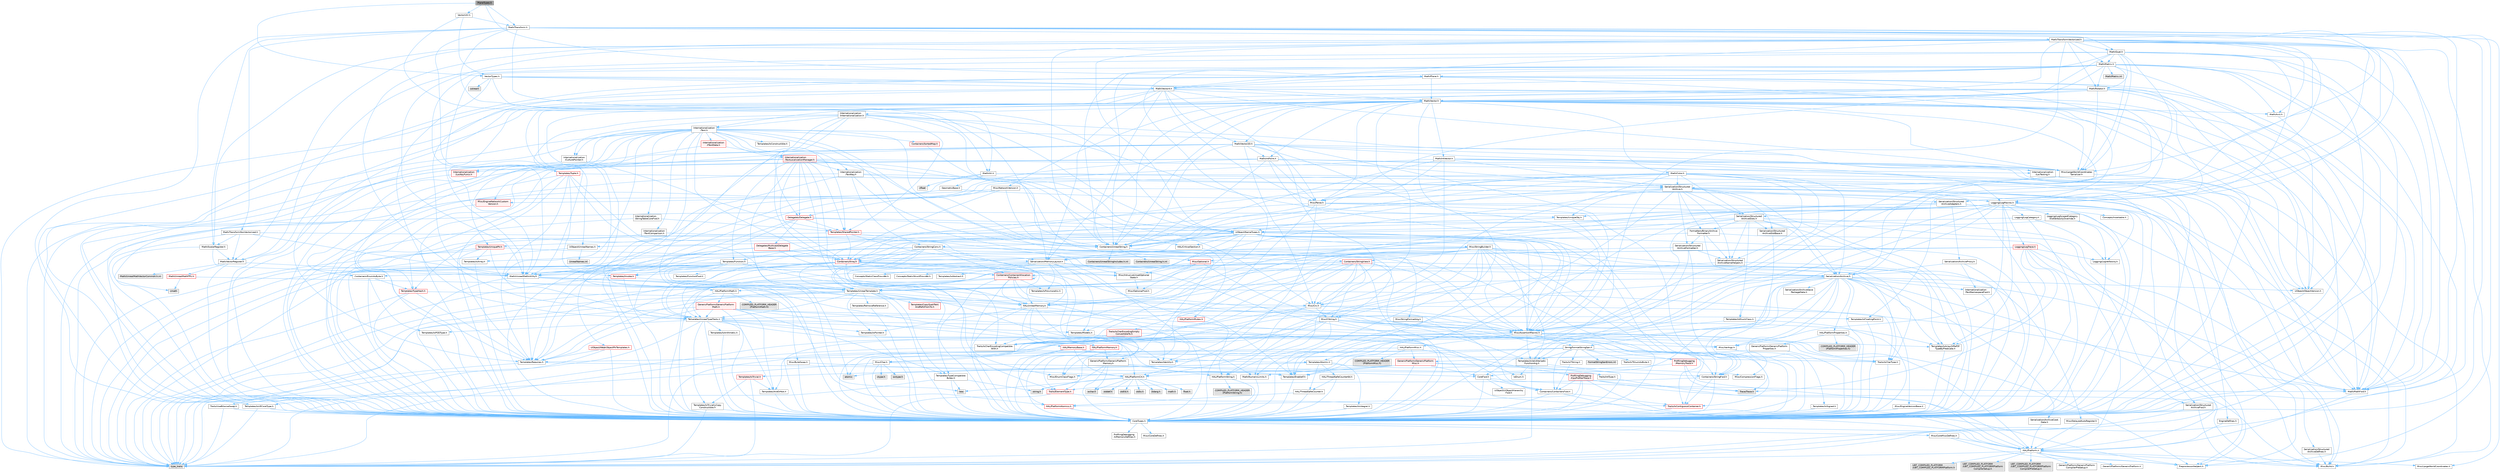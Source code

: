 digraph "PlaneTypes.h"
{
 // INTERACTIVE_SVG=YES
 // LATEX_PDF_SIZE
  bgcolor="transparent";
  edge [fontname=Helvetica,fontsize=10,labelfontname=Helvetica,labelfontsize=10];
  node [fontname=Helvetica,fontsize=10,shape=box,height=0.2,width=0.4];
  Node1 [id="Node000001",label="PlaneTypes.h",height=0.2,width=0.4,color="gray40", fillcolor="grey60", style="filled", fontcolor="black",tooltip=" "];
  Node1 -> Node2 [id="edge1_Node000001_Node000002",color="steelblue1",style="solid",tooltip=" "];
  Node2 [id="Node000002",label="VectorTypes.h",height=0.2,width=0.4,color="grey40", fillcolor="white", style="filled",URL="$d4/d5b/VectorTypes_8h.html",tooltip=" "];
  Node2 -> Node3 [id="edge2_Node000002_Node000003",color="steelblue1",style="solid",tooltip=" "];
  Node3 [id="Node000003",label="Math/Vector.h",height=0.2,width=0.4,color="grey40", fillcolor="white", style="filled",URL="$d6/dbe/Vector_8h.html",tooltip=" "];
  Node3 -> Node4 [id="edge3_Node000003_Node000004",color="steelblue1",style="solid",tooltip=" "];
  Node4 [id="Node000004",label="CoreTypes.h",height=0.2,width=0.4,color="grey40", fillcolor="white", style="filled",URL="$dc/dec/CoreTypes_8h.html",tooltip=" "];
  Node4 -> Node5 [id="edge4_Node000004_Node000005",color="steelblue1",style="solid",tooltip=" "];
  Node5 [id="Node000005",label="HAL/Platform.h",height=0.2,width=0.4,color="grey40", fillcolor="white", style="filled",URL="$d9/dd0/Platform_8h.html",tooltip=" "];
  Node5 -> Node6 [id="edge5_Node000005_Node000006",color="steelblue1",style="solid",tooltip=" "];
  Node6 [id="Node000006",label="Misc/Build.h",height=0.2,width=0.4,color="grey40", fillcolor="white", style="filled",URL="$d3/dbb/Build_8h.html",tooltip=" "];
  Node5 -> Node7 [id="edge6_Node000005_Node000007",color="steelblue1",style="solid",tooltip=" "];
  Node7 [id="Node000007",label="Misc/LargeWorldCoordinates.h",height=0.2,width=0.4,color="grey40", fillcolor="white", style="filled",URL="$d2/dcb/LargeWorldCoordinates_8h.html",tooltip=" "];
  Node5 -> Node8 [id="edge7_Node000005_Node000008",color="steelblue1",style="solid",tooltip=" "];
  Node8 [id="Node000008",label="type_traits",height=0.2,width=0.4,color="grey60", fillcolor="#E0E0E0", style="filled",tooltip=" "];
  Node5 -> Node9 [id="edge8_Node000005_Node000009",color="steelblue1",style="solid",tooltip=" "];
  Node9 [id="Node000009",label="PreprocessorHelpers.h",height=0.2,width=0.4,color="grey40", fillcolor="white", style="filled",URL="$db/ddb/PreprocessorHelpers_8h.html",tooltip=" "];
  Node5 -> Node10 [id="edge9_Node000005_Node000010",color="steelblue1",style="solid",tooltip=" "];
  Node10 [id="Node000010",label="UBT_COMPILED_PLATFORM\l/UBT_COMPILED_PLATFORMPlatform\lCompilerPreSetup.h",height=0.2,width=0.4,color="grey60", fillcolor="#E0E0E0", style="filled",tooltip=" "];
  Node5 -> Node11 [id="edge10_Node000005_Node000011",color="steelblue1",style="solid",tooltip=" "];
  Node11 [id="Node000011",label="GenericPlatform/GenericPlatform\lCompilerPreSetup.h",height=0.2,width=0.4,color="grey40", fillcolor="white", style="filled",URL="$d9/dc8/GenericPlatformCompilerPreSetup_8h.html",tooltip=" "];
  Node5 -> Node12 [id="edge11_Node000005_Node000012",color="steelblue1",style="solid",tooltip=" "];
  Node12 [id="Node000012",label="GenericPlatform/GenericPlatform.h",height=0.2,width=0.4,color="grey40", fillcolor="white", style="filled",URL="$d6/d84/GenericPlatform_8h.html",tooltip=" "];
  Node5 -> Node13 [id="edge12_Node000005_Node000013",color="steelblue1",style="solid",tooltip=" "];
  Node13 [id="Node000013",label="UBT_COMPILED_PLATFORM\l/UBT_COMPILED_PLATFORMPlatform.h",height=0.2,width=0.4,color="grey60", fillcolor="#E0E0E0", style="filled",tooltip=" "];
  Node5 -> Node14 [id="edge13_Node000005_Node000014",color="steelblue1",style="solid",tooltip=" "];
  Node14 [id="Node000014",label="UBT_COMPILED_PLATFORM\l/UBT_COMPILED_PLATFORMPlatform\lCompilerSetup.h",height=0.2,width=0.4,color="grey60", fillcolor="#E0E0E0", style="filled",tooltip=" "];
  Node4 -> Node15 [id="edge14_Node000004_Node000015",color="steelblue1",style="solid",tooltip=" "];
  Node15 [id="Node000015",label="ProfilingDebugging\l/UMemoryDefines.h",height=0.2,width=0.4,color="grey40", fillcolor="white", style="filled",URL="$d2/da2/UMemoryDefines_8h.html",tooltip=" "];
  Node4 -> Node16 [id="edge15_Node000004_Node000016",color="steelblue1",style="solid",tooltip=" "];
  Node16 [id="Node000016",label="Misc/CoreMiscDefines.h",height=0.2,width=0.4,color="grey40", fillcolor="white", style="filled",URL="$da/d38/CoreMiscDefines_8h.html",tooltip=" "];
  Node16 -> Node5 [id="edge16_Node000016_Node000005",color="steelblue1",style="solid",tooltip=" "];
  Node16 -> Node9 [id="edge17_Node000016_Node000009",color="steelblue1",style="solid",tooltip=" "];
  Node4 -> Node17 [id="edge18_Node000004_Node000017",color="steelblue1",style="solid",tooltip=" "];
  Node17 [id="Node000017",label="Misc/CoreDefines.h",height=0.2,width=0.4,color="grey40", fillcolor="white", style="filled",URL="$d3/dd2/CoreDefines_8h.html",tooltip=" "];
  Node3 -> Node18 [id="edge19_Node000003_Node000018",color="steelblue1",style="solid",tooltip=" "];
  Node18 [id="Node000018",label="Misc/AssertionMacros.h",height=0.2,width=0.4,color="grey40", fillcolor="white", style="filled",URL="$d0/dfa/AssertionMacros_8h.html",tooltip=" "];
  Node18 -> Node4 [id="edge20_Node000018_Node000004",color="steelblue1",style="solid",tooltip=" "];
  Node18 -> Node5 [id="edge21_Node000018_Node000005",color="steelblue1",style="solid",tooltip=" "];
  Node18 -> Node19 [id="edge22_Node000018_Node000019",color="steelblue1",style="solid",tooltip=" "];
  Node19 [id="Node000019",label="HAL/PlatformMisc.h",height=0.2,width=0.4,color="grey40", fillcolor="white", style="filled",URL="$d0/df5/PlatformMisc_8h.html",tooltip=" "];
  Node19 -> Node4 [id="edge23_Node000019_Node000004",color="steelblue1",style="solid",tooltip=" "];
  Node19 -> Node20 [id="edge24_Node000019_Node000020",color="steelblue1",style="solid",tooltip=" "];
  Node20 [id="Node000020",label="GenericPlatform/GenericPlatform\lMisc.h",height=0.2,width=0.4,color="red", fillcolor="#FFF0F0", style="filled",URL="$db/d9a/GenericPlatformMisc_8h.html",tooltip=" "];
  Node20 -> Node21 [id="edge25_Node000020_Node000021",color="steelblue1",style="solid",tooltip=" "];
  Node21 [id="Node000021",label="Containers/StringFwd.h",height=0.2,width=0.4,color="grey40", fillcolor="white", style="filled",URL="$df/d37/StringFwd_8h.html",tooltip=" "];
  Node21 -> Node4 [id="edge26_Node000021_Node000004",color="steelblue1",style="solid",tooltip=" "];
  Node21 -> Node22 [id="edge27_Node000021_Node000022",color="steelblue1",style="solid",tooltip=" "];
  Node22 [id="Node000022",label="Traits/ElementType.h",height=0.2,width=0.4,color="red", fillcolor="#FFF0F0", style="filled",URL="$d5/d4f/ElementType_8h.html",tooltip=" "];
  Node22 -> Node5 [id="edge28_Node000022_Node000005",color="steelblue1",style="solid",tooltip=" "];
  Node22 -> Node8 [id="edge29_Node000022_Node000008",color="steelblue1",style="solid",tooltip=" "];
  Node21 -> Node24 [id="edge30_Node000021_Node000024",color="steelblue1",style="solid",tooltip=" "];
  Node24 [id="Node000024",label="Traits/IsContiguousContainer.h",height=0.2,width=0.4,color="red", fillcolor="#FFF0F0", style="filled",URL="$d5/d3c/IsContiguousContainer_8h.html",tooltip=" "];
  Node24 -> Node4 [id="edge31_Node000024_Node000004",color="steelblue1",style="solid",tooltip=" "];
  Node20 -> Node26 [id="edge32_Node000020_Node000026",color="steelblue1",style="solid",tooltip=" "];
  Node26 [id="Node000026",label="CoreFwd.h",height=0.2,width=0.4,color="grey40", fillcolor="white", style="filled",URL="$d1/d1e/CoreFwd_8h.html",tooltip=" "];
  Node26 -> Node4 [id="edge33_Node000026_Node000004",color="steelblue1",style="solid",tooltip=" "];
  Node26 -> Node27 [id="edge34_Node000026_Node000027",color="steelblue1",style="solid",tooltip=" "];
  Node27 [id="Node000027",label="Containers/ContainersFwd.h",height=0.2,width=0.4,color="grey40", fillcolor="white", style="filled",URL="$d4/d0a/ContainersFwd_8h.html",tooltip=" "];
  Node27 -> Node5 [id="edge35_Node000027_Node000005",color="steelblue1",style="solid",tooltip=" "];
  Node27 -> Node4 [id="edge36_Node000027_Node000004",color="steelblue1",style="solid",tooltip=" "];
  Node27 -> Node24 [id="edge37_Node000027_Node000024",color="steelblue1",style="solid",tooltip=" "];
  Node26 -> Node28 [id="edge38_Node000026_Node000028",color="steelblue1",style="solid",tooltip=" "];
  Node28 [id="Node000028",label="Math/MathFwd.h",height=0.2,width=0.4,color="grey40", fillcolor="white", style="filled",URL="$d2/d10/MathFwd_8h.html",tooltip=" "];
  Node28 -> Node5 [id="edge39_Node000028_Node000005",color="steelblue1",style="solid",tooltip=" "];
  Node26 -> Node29 [id="edge40_Node000026_Node000029",color="steelblue1",style="solid",tooltip=" "];
  Node29 [id="Node000029",label="UObject/UObjectHierarchy\lFwd.h",height=0.2,width=0.4,color="grey40", fillcolor="white", style="filled",URL="$d3/d13/UObjectHierarchyFwd_8h.html",tooltip=" "];
  Node20 -> Node4 [id="edge41_Node000020_Node000004",color="steelblue1",style="solid",tooltip=" "];
  Node20 -> Node31 [id="edge42_Node000020_Node000031",color="steelblue1",style="solid",tooltip=" "];
  Node31 [id="Node000031",label="HAL/PlatformCrt.h",height=0.2,width=0.4,color="grey40", fillcolor="white", style="filled",URL="$d8/d75/PlatformCrt_8h.html",tooltip=" "];
  Node31 -> Node32 [id="edge43_Node000031_Node000032",color="steelblue1",style="solid",tooltip=" "];
  Node32 [id="Node000032",label="new",height=0.2,width=0.4,color="grey60", fillcolor="#E0E0E0", style="filled",tooltip=" "];
  Node31 -> Node33 [id="edge44_Node000031_Node000033",color="steelblue1",style="solid",tooltip=" "];
  Node33 [id="Node000033",label="wchar.h",height=0.2,width=0.4,color="grey60", fillcolor="#E0E0E0", style="filled",tooltip=" "];
  Node31 -> Node34 [id="edge45_Node000031_Node000034",color="steelblue1",style="solid",tooltip=" "];
  Node34 [id="Node000034",label="stddef.h",height=0.2,width=0.4,color="grey60", fillcolor="#E0E0E0", style="filled",tooltip=" "];
  Node31 -> Node35 [id="edge46_Node000031_Node000035",color="steelblue1",style="solid",tooltip=" "];
  Node35 [id="Node000035",label="stdlib.h",height=0.2,width=0.4,color="grey60", fillcolor="#E0E0E0", style="filled",tooltip=" "];
  Node31 -> Node36 [id="edge47_Node000031_Node000036",color="steelblue1",style="solid",tooltip=" "];
  Node36 [id="Node000036",label="stdio.h",height=0.2,width=0.4,color="grey60", fillcolor="#E0E0E0", style="filled",tooltip=" "];
  Node31 -> Node37 [id="edge48_Node000031_Node000037",color="steelblue1",style="solid",tooltip=" "];
  Node37 [id="Node000037",label="stdarg.h",height=0.2,width=0.4,color="grey60", fillcolor="#E0E0E0", style="filled",tooltip=" "];
  Node31 -> Node38 [id="edge49_Node000031_Node000038",color="steelblue1",style="solid",tooltip=" "];
  Node38 [id="Node000038",label="math.h",height=0.2,width=0.4,color="grey60", fillcolor="#E0E0E0", style="filled",tooltip=" "];
  Node31 -> Node39 [id="edge50_Node000031_Node000039",color="steelblue1",style="solid",tooltip=" "];
  Node39 [id="Node000039",label="float.h",height=0.2,width=0.4,color="grey60", fillcolor="#E0E0E0", style="filled",tooltip=" "];
  Node31 -> Node40 [id="edge51_Node000031_Node000040",color="steelblue1",style="solid",tooltip=" "];
  Node40 [id="Node000040",label="string.h",height=0.2,width=0.4,color="grey60", fillcolor="#E0E0E0", style="filled",tooltip=" "];
  Node20 -> Node41 [id="edge52_Node000020_Node000041",color="steelblue1",style="solid",tooltip=" "];
  Node41 [id="Node000041",label="Math/NumericLimits.h",height=0.2,width=0.4,color="grey40", fillcolor="white", style="filled",URL="$df/d1b/NumericLimits_8h.html",tooltip=" "];
  Node41 -> Node4 [id="edge53_Node000041_Node000004",color="steelblue1",style="solid",tooltip=" "];
  Node20 -> Node42 [id="edge54_Node000020_Node000042",color="steelblue1",style="solid",tooltip=" "];
  Node42 [id="Node000042",label="Misc/CompressionFlags.h",height=0.2,width=0.4,color="grey40", fillcolor="white", style="filled",URL="$d9/d76/CompressionFlags_8h.html",tooltip=" "];
  Node20 -> Node43 [id="edge55_Node000020_Node000043",color="steelblue1",style="solid",tooltip=" "];
  Node43 [id="Node000043",label="Misc/EnumClassFlags.h",height=0.2,width=0.4,color="grey40", fillcolor="white", style="filled",URL="$d8/de7/EnumClassFlags_8h.html",tooltip=" "];
  Node19 -> Node46 [id="edge56_Node000019_Node000046",color="steelblue1",style="solid",tooltip=" "];
  Node46 [id="Node000046",label="COMPILED_PLATFORM_HEADER\l(PlatformMisc.h)",height=0.2,width=0.4,color="grey60", fillcolor="#E0E0E0", style="filled",tooltip=" "];
  Node19 -> Node47 [id="edge57_Node000019_Node000047",color="steelblue1",style="solid",tooltip=" "];
  Node47 [id="Node000047",label="ProfilingDebugging\l/CpuProfilerTrace.h",height=0.2,width=0.4,color="red", fillcolor="#FFF0F0", style="filled",URL="$da/dcb/CpuProfilerTrace_8h.html",tooltip=" "];
  Node47 -> Node4 [id="edge58_Node000047_Node000004",color="steelblue1",style="solid",tooltip=" "];
  Node47 -> Node27 [id="edge59_Node000047_Node000027",color="steelblue1",style="solid",tooltip=" "];
  Node47 -> Node48 [id="edge60_Node000047_Node000048",color="steelblue1",style="solid",tooltip=" "];
  Node48 [id="Node000048",label="HAL/PlatformAtomics.h",height=0.2,width=0.4,color="red", fillcolor="#FFF0F0", style="filled",URL="$d3/d36/PlatformAtomics_8h.html",tooltip=" "];
  Node48 -> Node4 [id="edge61_Node000048_Node000004",color="steelblue1",style="solid",tooltip=" "];
  Node47 -> Node9 [id="edge62_Node000047_Node000009",color="steelblue1",style="solid",tooltip=" "];
  Node47 -> Node6 [id="edge63_Node000047_Node000006",color="steelblue1",style="solid",tooltip=" "];
  Node47 -> Node54 [id="edge64_Node000047_Node000054",color="steelblue1",style="solid",tooltip=" "];
  Node54 [id="Node000054",label="Trace/Trace.h",height=0.2,width=0.4,color="grey60", fillcolor="#E0E0E0", style="filled",tooltip=" "];
  Node18 -> Node9 [id="edge65_Node000018_Node000009",color="steelblue1",style="solid",tooltip=" "];
  Node18 -> Node55 [id="edge66_Node000018_Node000055",color="steelblue1",style="solid",tooltip=" "];
  Node55 [id="Node000055",label="Templates/EnableIf.h",height=0.2,width=0.4,color="grey40", fillcolor="white", style="filled",URL="$d7/d60/EnableIf_8h.html",tooltip=" "];
  Node55 -> Node4 [id="edge67_Node000055_Node000004",color="steelblue1",style="solid",tooltip=" "];
  Node18 -> Node56 [id="edge68_Node000018_Node000056",color="steelblue1",style="solid",tooltip=" "];
  Node56 [id="Node000056",label="Templates/IsArrayOrRefOf\lTypeByPredicate.h",height=0.2,width=0.4,color="grey40", fillcolor="white", style="filled",URL="$d6/da1/IsArrayOrRefOfTypeByPredicate_8h.html",tooltip=" "];
  Node56 -> Node4 [id="edge69_Node000056_Node000004",color="steelblue1",style="solid",tooltip=" "];
  Node18 -> Node57 [id="edge70_Node000018_Node000057",color="steelblue1",style="solid",tooltip=" "];
  Node57 [id="Node000057",label="Templates/IsValidVariadic\lFunctionArg.h",height=0.2,width=0.4,color="grey40", fillcolor="white", style="filled",URL="$d0/dc8/IsValidVariadicFunctionArg_8h.html",tooltip=" "];
  Node57 -> Node4 [id="edge71_Node000057_Node000004",color="steelblue1",style="solid",tooltip=" "];
  Node57 -> Node58 [id="edge72_Node000057_Node000058",color="steelblue1",style="solid",tooltip=" "];
  Node58 [id="Node000058",label="IsEnum.h",height=0.2,width=0.4,color="grey40", fillcolor="white", style="filled",URL="$d4/de5/IsEnum_8h.html",tooltip=" "];
  Node57 -> Node8 [id="edge73_Node000057_Node000008",color="steelblue1",style="solid",tooltip=" "];
  Node18 -> Node59 [id="edge74_Node000018_Node000059",color="steelblue1",style="solid",tooltip=" "];
  Node59 [id="Node000059",label="Traits/IsCharEncodingCompatible\lWith.h",height=0.2,width=0.4,color="grey40", fillcolor="white", style="filled",URL="$df/dd1/IsCharEncodingCompatibleWith_8h.html",tooltip=" "];
  Node59 -> Node8 [id="edge75_Node000059_Node000008",color="steelblue1",style="solid",tooltip=" "];
  Node59 -> Node60 [id="edge76_Node000059_Node000060",color="steelblue1",style="solid",tooltip=" "];
  Node60 [id="Node000060",label="Traits/IsCharType.h",height=0.2,width=0.4,color="grey40", fillcolor="white", style="filled",URL="$db/d51/IsCharType_8h.html",tooltip=" "];
  Node60 -> Node4 [id="edge77_Node000060_Node000004",color="steelblue1",style="solid",tooltip=" "];
  Node18 -> Node61 [id="edge78_Node000018_Node000061",color="steelblue1",style="solid",tooltip=" "];
  Node61 [id="Node000061",label="Misc/VarArgs.h",height=0.2,width=0.4,color="grey40", fillcolor="white", style="filled",URL="$d5/d6f/VarArgs_8h.html",tooltip=" "];
  Node61 -> Node4 [id="edge79_Node000061_Node000004",color="steelblue1",style="solid",tooltip=" "];
  Node18 -> Node62 [id="edge80_Node000018_Node000062",color="steelblue1",style="solid",tooltip=" "];
  Node62 [id="Node000062",label="String/FormatStringSan.h",height=0.2,width=0.4,color="grey40", fillcolor="white", style="filled",URL="$d3/d8b/FormatStringSan_8h.html",tooltip=" "];
  Node62 -> Node8 [id="edge81_Node000062_Node000008",color="steelblue1",style="solid",tooltip=" "];
  Node62 -> Node4 [id="edge82_Node000062_Node000004",color="steelblue1",style="solid",tooltip=" "];
  Node62 -> Node63 [id="edge83_Node000062_Node000063",color="steelblue1",style="solid",tooltip=" "];
  Node63 [id="Node000063",label="Templates/Requires.h",height=0.2,width=0.4,color="grey40", fillcolor="white", style="filled",URL="$dc/d96/Requires_8h.html",tooltip=" "];
  Node63 -> Node55 [id="edge84_Node000063_Node000055",color="steelblue1",style="solid",tooltip=" "];
  Node63 -> Node8 [id="edge85_Node000063_Node000008",color="steelblue1",style="solid",tooltip=" "];
  Node62 -> Node64 [id="edge86_Node000062_Node000064",color="steelblue1",style="solid",tooltip=" "];
  Node64 [id="Node000064",label="Templates/Identity.h",height=0.2,width=0.4,color="grey40", fillcolor="white", style="filled",URL="$d0/dd5/Identity_8h.html",tooltip=" "];
  Node62 -> Node57 [id="edge87_Node000062_Node000057",color="steelblue1",style="solid",tooltip=" "];
  Node62 -> Node60 [id="edge88_Node000062_Node000060",color="steelblue1",style="solid",tooltip=" "];
  Node62 -> Node65 [id="edge89_Node000062_Node000065",color="steelblue1",style="solid",tooltip=" "];
  Node65 [id="Node000065",label="Traits/IsTEnumAsByte.h",height=0.2,width=0.4,color="grey40", fillcolor="white", style="filled",URL="$d1/de6/IsTEnumAsByte_8h.html",tooltip=" "];
  Node62 -> Node66 [id="edge90_Node000062_Node000066",color="steelblue1",style="solid",tooltip=" "];
  Node66 [id="Node000066",label="Traits/IsTString.h",height=0.2,width=0.4,color="grey40", fillcolor="white", style="filled",URL="$d0/df8/IsTString_8h.html",tooltip=" "];
  Node66 -> Node27 [id="edge91_Node000066_Node000027",color="steelblue1",style="solid",tooltip=" "];
  Node62 -> Node27 [id="edge92_Node000062_Node000027",color="steelblue1",style="solid",tooltip=" "];
  Node62 -> Node67 [id="edge93_Node000062_Node000067",color="steelblue1",style="solid",tooltip=" "];
  Node67 [id="Node000067",label="FormatStringSanErrors.inl",height=0.2,width=0.4,color="grey60", fillcolor="#E0E0E0", style="filled",tooltip=" "];
  Node18 -> Node68 [id="edge94_Node000018_Node000068",color="steelblue1",style="solid",tooltip=" "];
  Node68 [id="Node000068",label="atomic",height=0.2,width=0.4,color="grey60", fillcolor="#E0E0E0", style="filled",tooltip=" "];
  Node3 -> Node28 [id="edge95_Node000003_Node000028",color="steelblue1",style="solid",tooltip=" "];
  Node3 -> Node41 [id="edge96_Node000003_Node000041",color="steelblue1",style="solid",tooltip=" "];
  Node3 -> Node69 [id="edge97_Node000003_Node000069",color="steelblue1",style="solid",tooltip=" "];
  Node69 [id="Node000069",label="Misc/Crc.h",height=0.2,width=0.4,color="grey40", fillcolor="white", style="filled",URL="$d4/dd2/Crc_8h.html",tooltip=" "];
  Node69 -> Node4 [id="edge98_Node000069_Node000004",color="steelblue1",style="solid",tooltip=" "];
  Node69 -> Node70 [id="edge99_Node000069_Node000070",color="steelblue1",style="solid",tooltip=" "];
  Node70 [id="Node000070",label="HAL/PlatformString.h",height=0.2,width=0.4,color="grey40", fillcolor="white", style="filled",URL="$db/db5/PlatformString_8h.html",tooltip=" "];
  Node70 -> Node4 [id="edge100_Node000070_Node000004",color="steelblue1",style="solid",tooltip=" "];
  Node70 -> Node71 [id="edge101_Node000070_Node000071",color="steelblue1",style="solid",tooltip=" "];
  Node71 [id="Node000071",label="COMPILED_PLATFORM_HEADER\l(PlatformString.h)",height=0.2,width=0.4,color="grey60", fillcolor="#E0E0E0", style="filled",tooltip=" "];
  Node69 -> Node18 [id="edge102_Node000069_Node000018",color="steelblue1",style="solid",tooltip=" "];
  Node69 -> Node72 [id="edge103_Node000069_Node000072",color="steelblue1",style="solid",tooltip=" "];
  Node72 [id="Node000072",label="Misc/CString.h",height=0.2,width=0.4,color="grey40", fillcolor="white", style="filled",URL="$d2/d49/CString_8h.html",tooltip=" "];
  Node72 -> Node4 [id="edge104_Node000072_Node000004",color="steelblue1",style="solid",tooltip=" "];
  Node72 -> Node31 [id="edge105_Node000072_Node000031",color="steelblue1",style="solid",tooltip=" "];
  Node72 -> Node70 [id="edge106_Node000072_Node000070",color="steelblue1",style="solid",tooltip=" "];
  Node72 -> Node18 [id="edge107_Node000072_Node000018",color="steelblue1",style="solid",tooltip=" "];
  Node72 -> Node73 [id="edge108_Node000072_Node000073",color="steelblue1",style="solid",tooltip=" "];
  Node73 [id="Node000073",label="Misc/Char.h",height=0.2,width=0.4,color="grey40", fillcolor="white", style="filled",URL="$d0/d58/Char_8h.html",tooltip=" "];
  Node73 -> Node4 [id="edge109_Node000073_Node000004",color="steelblue1",style="solid",tooltip=" "];
  Node73 -> Node74 [id="edge110_Node000073_Node000074",color="steelblue1",style="solid",tooltip=" "];
  Node74 [id="Node000074",label="Traits/IntType.h",height=0.2,width=0.4,color="grey40", fillcolor="white", style="filled",URL="$d7/deb/IntType_8h.html",tooltip=" "];
  Node74 -> Node5 [id="edge111_Node000074_Node000005",color="steelblue1",style="solid",tooltip=" "];
  Node73 -> Node75 [id="edge112_Node000073_Node000075",color="steelblue1",style="solid",tooltip=" "];
  Node75 [id="Node000075",label="ctype.h",height=0.2,width=0.4,color="grey60", fillcolor="#E0E0E0", style="filled",tooltip=" "];
  Node73 -> Node76 [id="edge113_Node000073_Node000076",color="steelblue1",style="solid",tooltip=" "];
  Node76 [id="Node000076",label="wctype.h",height=0.2,width=0.4,color="grey60", fillcolor="#E0E0E0", style="filled",tooltip=" "];
  Node73 -> Node8 [id="edge114_Node000073_Node000008",color="steelblue1",style="solid",tooltip=" "];
  Node72 -> Node61 [id="edge115_Node000072_Node000061",color="steelblue1",style="solid",tooltip=" "];
  Node72 -> Node56 [id="edge116_Node000072_Node000056",color="steelblue1",style="solid",tooltip=" "];
  Node72 -> Node57 [id="edge117_Node000072_Node000057",color="steelblue1",style="solid",tooltip=" "];
  Node72 -> Node59 [id="edge118_Node000072_Node000059",color="steelblue1",style="solid",tooltip=" "];
  Node69 -> Node73 [id="edge119_Node000069_Node000073",color="steelblue1",style="solid",tooltip=" "];
  Node69 -> Node77 [id="edge120_Node000069_Node000077",color="steelblue1",style="solid",tooltip=" "];
  Node77 [id="Node000077",label="Templates/UnrealTypeTraits.h",height=0.2,width=0.4,color="grey40", fillcolor="white", style="filled",URL="$d2/d2d/UnrealTypeTraits_8h.html",tooltip=" "];
  Node77 -> Node4 [id="edge121_Node000077_Node000004",color="steelblue1",style="solid",tooltip=" "];
  Node77 -> Node78 [id="edge122_Node000077_Node000078",color="steelblue1",style="solid",tooltip=" "];
  Node78 [id="Node000078",label="Templates/IsPointer.h",height=0.2,width=0.4,color="grey40", fillcolor="white", style="filled",URL="$d7/d05/IsPointer_8h.html",tooltip=" "];
  Node78 -> Node4 [id="edge123_Node000078_Node000004",color="steelblue1",style="solid",tooltip=" "];
  Node77 -> Node18 [id="edge124_Node000077_Node000018",color="steelblue1",style="solid",tooltip=" "];
  Node77 -> Node79 [id="edge125_Node000077_Node000079",color="steelblue1",style="solid",tooltip=" "];
  Node79 [id="Node000079",label="Templates/AndOrNot.h",height=0.2,width=0.4,color="grey40", fillcolor="white", style="filled",URL="$db/d0a/AndOrNot_8h.html",tooltip=" "];
  Node79 -> Node4 [id="edge126_Node000079_Node000004",color="steelblue1",style="solid",tooltip=" "];
  Node77 -> Node55 [id="edge127_Node000077_Node000055",color="steelblue1",style="solid",tooltip=" "];
  Node77 -> Node80 [id="edge128_Node000077_Node000080",color="steelblue1",style="solid",tooltip=" "];
  Node80 [id="Node000080",label="Templates/IsArithmetic.h",height=0.2,width=0.4,color="grey40", fillcolor="white", style="filled",URL="$d2/d5d/IsArithmetic_8h.html",tooltip=" "];
  Node80 -> Node4 [id="edge129_Node000080_Node000004",color="steelblue1",style="solid",tooltip=" "];
  Node77 -> Node58 [id="edge130_Node000077_Node000058",color="steelblue1",style="solid",tooltip=" "];
  Node77 -> Node81 [id="edge131_Node000077_Node000081",color="steelblue1",style="solid",tooltip=" "];
  Node81 [id="Node000081",label="Templates/Models.h",height=0.2,width=0.4,color="grey40", fillcolor="white", style="filled",URL="$d3/d0c/Models_8h.html",tooltip=" "];
  Node81 -> Node64 [id="edge132_Node000081_Node000064",color="steelblue1",style="solid",tooltip=" "];
  Node77 -> Node82 [id="edge133_Node000077_Node000082",color="steelblue1",style="solid",tooltip=" "];
  Node82 [id="Node000082",label="Templates/IsPODType.h",height=0.2,width=0.4,color="grey40", fillcolor="white", style="filled",URL="$d7/db1/IsPODType_8h.html",tooltip=" "];
  Node82 -> Node4 [id="edge134_Node000082_Node000004",color="steelblue1",style="solid",tooltip=" "];
  Node77 -> Node83 [id="edge135_Node000077_Node000083",color="steelblue1",style="solid",tooltip=" "];
  Node83 [id="Node000083",label="Templates/IsUECoreType.h",height=0.2,width=0.4,color="grey40", fillcolor="white", style="filled",URL="$d1/db8/IsUECoreType_8h.html",tooltip=" "];
  Node83 -> Node4 [id="edge136_Node000083_Node000004",color="steelblue1",style="solid",tooltip=" "];
  Node83 -> Node8 [id="edge137_Node000083_Node000008",color="steelblue1",style="solid",tooltip=" "];
  Node77 -> Node84 [id="edge138_Node000077_Node000084",color="steelblue1",style="solid",tooltip=" "];
  Node84 [id="Node000084",label="Templates/IsTriviallyCopy\lConstructible.h",height=0.2,width=0.4,color="grey40", fillcolor="white", style="filled",URL="$d3/d78/IsTriviallyCopyConstructible_8h.html",tooltip=" "];
  Node84 -> Node4 [id="edge139_Node000084_Node000004",color="steelblue1",style="solid",tooltip=" "];
  Node84 -> Node8 [id="edge140_Node000084_Node000008",color="steelblue1",style="solid",tooltip=" "];
  Node69 -> Node60 [id="edge141_Node000069_Node000060",color="steelblue1",style="solid",tooltip=" "];
  Node3 -> Node85 [id="edge142_Node000003_Node000085",color="steelblue1",style="solid",tooltip=" "];
  Node85 [id="Node000085",label="Math/UnrealMathUtility.h",height=0.2,width=0.4,color="grey40", fillcolor="white", style="filled",URL="$db/db8/UnrealMathUtility_8h.html",tooltip=" "];
  Node85 -> Node4 [id="edge143_Node000085_Node000004",color="steelblue1",style="solid",tooltip=" "];
  Node85 -> Node18 [id="edge144_Node000085_Node000018",color="steelblue1",style="solid",tooltip=" "];
  Node85 -> Node86 [id="edge145_Node000085_Node000086",color="steelblue1",style="solid",tooltip=" "];
  Node86 [id="Node000086",label="HAL/PlatformMath.h",height=0.2,width=0.4,color="grey40", fillcolor="white", style="filled",URL="$dc/d53/PlatformMath_8h.html",tooltip=" "];
  Node86 -> Node4 [id="edge146_Node000086_Node000004",color="steelblue1",style="solid",tooltip=" "];
  Node86 -> Node87 [id="edge147_Node000086_Node000087",color="steelblue1",style="solid",tooltip=" "];
  Node87 [id="Node000087",label="GenericPlatform/GenericPlatform\lMath.h",height=0.2,width=0.4,color="red", fillcolor="#FFF0F0", style="filled",URL="$d5/d79/GenericPlatformMath_8h.html",tooltip=" "];
  Node87 -> Node4 [id="edge148_Node000087_Node000004",color="steelblue1",style="solid",tooltip=" "];
  Node87 -> Node27 [id="edge149_Node000087_Node000027",color="steelblue1",style="solid",tooltip=" "];
  Node87 -> Node31 [id="edge150_Node000087_Node000031",color="steelblue1",style="solid",tooltip=" "];
  Node87 -> Node79 [id="edge151_Node000087_Node000079",color="steelblue1",style="solid",tooltip=" "];
  Node87 -> Node90 [id="edge152_Node000087_Node000090",color="steelblue1",style="solid",tooltip=" "];
  Node90 [id="Node000090",label="Templates/IsFloatingPoint.h",height=0.2,width=0.4,color="grey40", fillcolor="white", style="filled",URL="$d3/d11/IsFloatingPoint_8h.html",tooltip=" "];
  Node90 -> Node4 [id="edge153_Node000090_Node000004",color="steelblue1",style="solid",tooltip=" "];
  Node87 -> Node77 [id="edge154_Node000087_Node000077",color="steelblue1",style="solid",tooltip=" "];
  Node87 -> Node63 [id="edge155_Node000087_Node000063",color="steelblue1",style="solid",tooltip=" "];
  Node87 -> Node94 [id="edge156_Node000087_Node000094",color="steelblue1",style="solid",tooltip=" "];
  Node94 [id="Node000094",label="Templates/TypeCompatible\lBytes.h",height=0.2,width=0.4,color="grey40", fillcolor="white", style="filled",URL="$df/d0a/TypeCompatibleBytes_8h.html",tooltip=" "];
  Node94 -> Node4 [id="edge157_Node000094_Node000004",color="steelblue1",style="solid",tooltip=" "];
  Node94 -> Node40 [id="edge158_Node000094_Node000040",color="steelblue1",style="solid",tooltip=" "];
  Node94 -> Node32 [id="edge159_Node000094_Node000032",color="steelblue1",style="solid",tooltip=" "];
  Node94 -> Node8 [id="edge160_Node000094_Node000008",color="steelblue1",style="solid",tooltip=" "];
  Node87 -> Node8 [id="edge161_Node000087_Node000008",color="steelblue1",style="solid",tooltip=" "];
  Node86 -> Node96 [id="edge162_Node000086_Node000096",color="steelblue1",style="solid",tooltip=" "];
  Node96 [id="Node000096",label="COMPILED_PLATFORM_HEADER\l(PlatformMath.h)",height=0.2,width=0.4,color="grey60", fillcolor="#E0E0E0", style="filled",tooltip=" "];
  Node85 -> Node28 [id="edge163_Node000085_Node000028",color="steelblue1",style="solid",tooltip=" "];
  Node85 -> Node64 [id="edge164_Node000085_Node000064",color="steelblue1",style="solid",tooltip=" "];
  Node85 -> Node63 [id="edge165_Node000085_Node000063",color="steelblue1",style="solid",tooltip=" "];
  Node3 -> Node97 [id="edge166_Node000003_Node000097",color="steelblue1",style="solid",tooltip=" "];
  Node97 [id="Node000097",label="Containers/UnrealString.h",height=0.2,width=0.4,color="grey40", fillcolor="white", style="filled",URL="$d5/dba/UnrealString_8h.html",tooltip=" "];
  Node97 -> Node98 [id="edge167_Node000097_Node000098",color="steelblue1",style="solid",tooltip=" "];
  Node98 [id="Node000098",label="Containers/UnrealStringIncludes.h.inl",height=0.2,width=0.4,color="grey60", fillcolor="#E0E0E0", style="filled",tooltip=" "];
  Node97 -> Node99 [id="edge168_Node000097_Node000099",color="steelblue1",style="solid",tooltip=" "];
  Node99 [id="Node000099",label="Containers/UnrealString.h.inl",height=0.2,width=0.4,color="grey60", fillcolor="#E0E0E0", style="filled",tooltip=" "];
  Node97 -> Node100 [id="edge169_Node000097_Node000100",color="steelblue1",style="solid",tooltip=" "];
  Node100 [id="Node000100",label="Misc/StringFormatArg.h",height=0.2,width=0.4,color="grey40", fillcolor="white", style="filled",URL="$d2/d16/StringFormatArg_8h.html",tooltip=" "];
  Node100 -> Node27 [id="edge170_Node000100_Node000027",color="steelblue1",style="solid",tooltip=" "];
  Node3 -> Node101 [id="edge171_Node000003_Node000101",color="steelblue1",style="solid",tooltip=" "];
  Node101 [id="Node000101",label="Misc/Parse.h",height=0.2,width=0.4,color="grey40", fillcolor="white", style="filled",URL="$dc/d71/Parse_8h.html",tooltip=" "];
  Node101 -> Node21 [id="edge172_Node000101_Node000021",color="steelblue1",style="solid",tooltip=" "];
  Node101 -> Node97 [id="edge173_Node000101_Node000097",color="steelblue1",style="solid",tooltip=" "];
  Node101 -> Node4 [id="edge174_Node000101_Node000004",color="steelblue1",style="solid",tooltip=" "];
  Node101 -> Node31 [id="edge175_Node000101_Node000031",color="steelblue1",style="solid",tooltip=" "];
  Node101 -> Node6 [id="edge176_Node000101_Node000006",color="steelblue1",style="solid",tooltip=" "];
  Node101 -> Node43 [id="edge177_Node000101_Node000043",color="steelblue1",style="solid",tooltip=" "];
  Node101 -> Node102 [id="edge178_Node000101_Node000102",color="steelblue1",style="solid",tooltip=" "];
  Node102 [id="Node000102",label="Templates/Function.h",height=0.2,width=0.4,color="grey40", fillcolor="white", style="filled",URL="$df/df5/Function_8h.html",tooltip=" "];
  Node102 -> Node4 [id="edge179_Node000102_Node000004",color="steelblue1",style="solid",tooltip=" "];
  Node102 -> Node18 [id="edge180_Node000102_Node000018",color="steelblue1",style="solid",tooltip=" "];
  Node102 -> Node103 [id="edge181_Node000102_Node000103",color="steelblue1",style="solid",tooltip=" "];
  Node103 [id="Node000103",label="Misc/IntrusiveUnsetOptional\lState.h",height=0.2,width=0.4,color="grey40", fillcolor="white", style="filled",URL="$d2/d0a/IntrusiveUnsetOptionalState_8h.html",tooltip=" "];
  Node103 -> Node104 [id="edge182_Node000103_Node000104",color="steelblue1",style="solid",tooltip=" "];
  Node104 [id="Node000104",label="Misc/OptionalFwd.h",height=0.2,width=0.4,color="grey40", fillcolor="white", style="filled",URL="$dc/d50/OptionalFwd_8h.html",tooltip=" "];
  Node102 -> Node105 [id="edge183_Node000102_Node000105",color="steelblue1",style="solid",tooltip=" "];
  Node105 [id="Node000105",label="HAL/UnrealMemory.h",height=0.2,width=0.4,color="grey40", fillcolor="white", style="filled",URL="$d9/d96/UnrealMemory_8h.html",tooltip=" "];
  Node105 -> Node4 [id="edge184_Node000105_Node000004",color="steelblue1",style="solid",tooltip=" "];
  Node105 -> Node106 [id="edge185_Node000105_Node000106",color="steelblue1",style="solid",tooltip=" "];
  Node106 [id="Node000106",label="GenericPlatform/GenericPlatform\lMemory.h",height=0.2,width=0.4,color="grey40", fillcolor="white", style="filled",URL="$dd/d22/GenericPlatformMemory_8h.html",tooltip=" "];
  Node106 -> Node26 [id="edge186_Node000106_Node000026",color="steelblue1",style="solid",tooltip=" "];
  Node106 -> Node4 [id="edge187_Node000106_Node000004",color="steelblue1",style="solid",tooltip=" "];
  Node106 -> Node70 [id="edge188_Node000106_Node000070",color="steelblue1",style="solid",tooltip=" "];
  Node106 -> Node40 [id="edge189_Node000106_Node000040",color="steelblue1",style="solid",tooltip=" "];
  Node106 -> Node33 [id="edge190_Node000106_Node000033",color="steelblue1",style="solid",tooltip=" "];
  Node105 -> Node107 [id="edge191_Node000105_Node000107",color="steelblue1",style="solid",tooltip=" "];
  Node107 [id="Node000107",label="HAL/MemoryBase.h",height=0.2,width=0.4,color="red", fillcolor="#FFF0F0", style="filled",URL="$d6/d9f/MemoryBase_8h.html",tooltip=" "];
  Node107 -> Node4 [id="edge192_Node000107_Node000004",color="steelblue1",style="solid",tooltip=" "];
  Node107 -> Node48 [id="edge193_Node000107_Node000048",color="steelblue1",style="solid",tooltip=" "];
  Node107 -> Node31 [id="edge194_Node000107_Node000031",color="steelblue1",style="solid",tooltip=" "];
  Node107 -> Node111 [id="edge195_Node000107_Node000111",color="steelblue1",style="solid",tooltip=" "];
  Node111 [id="Node000111",label="Templates/Atomic.h",height=0.2,width=0.4,color="grey40", fillcolor="white", style="filled",URL="$d3/d91/Atomic_8h.html",tooltip=" "];
  Node111 -> Node112 [id="edge196_Node000111_Node000112",color="steelblue1",style="solid",tooltip=" "];
  Node112 [id="Node000112",label="HAL/ThreadSafeCounter.h",height=0.2,width=0.4,color="grey40", fillcolor="white", style="filled",URL="$dc/dc9/ThreadSafeCounter_8h.html",tooltip=" "];
  Node112 -> Node4 [id="edge197_Node000112_Node000004",color="steelblue1",style="solid",tooltip=" "];
  Node112 -> Node48 [id="edge198_Node000112_Node000048",color="steelblue1",style="solid",tooltip=" "];
  Node111 -> Node113 [id="edge199_Node000111_Node000113",color="steelblue1",style="solid",tooltip=" "];
  Node113 [id="Node000113",label="HAL/ThreadSafeCounter64.h",height=0.2,width=0.4,color="grey40", fillcolor="white", style="filled",URL="$d0/d12/ThreadSafeCounter64_8h.html",tooltip=" "];
  Node113 -> Node4 [id="edge200_Node000113_Node000004",color="steelblue1",style="solid",tooltip=" "];
  Node113 -> Node112 [id="edge201_Node000113_Node000112",color="steelblue1",style="solid",tooltip=" "];
  Node111 -> Node93 [id="edge202_Node000111_Node000093",color="steelblue1",style="solid",tooltip=" "];
  Node93 [id="Node000093",label="Templates/IsIntegral.h",height=0.2,width=0.4,color="grey40", fillcolor="white", style="filled",URL="$da/d64/IsIntegral_8h.html",tooltip=" "];
  Node93 -> Node4 [id="edge203_Node000093_Node000004",color="steelblue1",style="solid",tooltip=" "];
  Node111 -> Node114 [id="edge204_Node000111_Node000114",color="steelblue1",style="solid",tooltip=" "];
  Node114 [id="Node000114",label="Templates/IsTrivial.h",height=0.2,width=0.4,color="red", fillcolor="#FFF0F0", style="filled",URL="$da/d4c/IsTrivial_8h.html",tooltip=" "];
  Node114 -> Node79 [id="edge205_Node000114_Node000079",color="steelblue1",style="solid",tooltip=" "];
  Node114 -> Node84 [id="edge206_Node000114_Node000084",color="steelblue1",style="solid",tooltip=" "];
  Node114 -> Node8 [id="edge207_Node000114_Node000008",color="steelblue1",style="solid",tooltip=" "];
  Node111 -> Node74 [id="edge208_Node000111_Node000074",color="steelblue1",style="solid",tooltip=" "];
  Node111 -> Node68 [id="edge209_Node000111_Node000068",color="steelblue1",style="solid",tooltip=" "];
  Node105 -> Node116 [id="edge210_Node000105_Node000116",color="steelblue1",style="solid",tooltip=" "];
  Node116 [id="Node000116",label="HAL/PlatformMemory.h",height=0.2,width=0.4,color="red", fillcolor="#FFF0F0", style="filled",URL="$de/d68/PlatformMemory_8h.html",tooltip=" "];
  Node116 -> Node4 [id="edge211_Node000116_Node000004",color="steelblue1",style="solid",tooltip=" "];
  Node116 -> Node106 [id="edge212_Node000116_Node000106",color="steelblue1",style="solid",tooltip=" "];
  Node105 -> Node118 [id="edge213_Node000105_Node000118",color="steelblue1",style="solid",tooltip=" "];
  Node118 [id="Node000118",label="ProfilingDebugging\l/MemoryTrace.h",height=0.2,width=0.4,color="red", fillcolor="#FFF0F0", style="filled",URL="$da/dd7/MemoryTrace_8h.html",tooltip=" "];
  Node118 -> Node5 [id="edge214_Node000118_Node000005",color="steelblue1",style="solid",tooltip=" "];
  Node118 -> Node43 [id="edge215_Node000118_Node000043",color="steelblue1",style="solid",tooltip=" "];
  Node118 -> Node54 [id="edge216_Node000118_Node000054",color="steelblue1",style="solid",tooltip=" "];
  Node105 -> Node78 [id="edge217_Node000105_Node000078",color="steelblue1",style="solid",tooltip=" "];
  Node102 -> Node119 [id="edge218_Node000102_Node000119",color="steelblue1",style="solid",tooltip=" "];
  Node119 [id="Node000119",label="Templates/FunctionFwd.h",height=0.2,width=0.4,color="grey40", fillcolor="white", style="filled",URL="$d6/d54/FunctionFwd_8h.html",tooltip=" "];
  Node102 -> Node77 [id="edge219_Node000102_Node000077",color="steelblue1",style="solid",tooltip=" "];
  Node102 -> Node120 [id="edge220_Node000102_Node000120",color="steelblue1",style="solid",tooltip=" "];
  Node120 [id="Node000120",label="Templates/Invoke.h",height=0.2,width=0.4,color="red", fillcolor="#FFF0F0", style="filled",URL="$d7/deb/Invoke_8h.html",tooltip=" "];
  Node120 -> Node4 [id="edge221_Node000120_Node000004",color="steelblue1",style="solid",tooltip=" "];
  Node120 -> Node122 [id="edge222_Node000120_Node000122",color="steelblue1",style="solid",tooltip=" "];
  Node122 [id="Node000122",label="Templates/UnrealTemplate.h",height=0.2,width=0.4,color="grey40", fillcolor="white", style="filled",URL="$d4/d24/UnrealTemplate_8h.html",tooltip=" "];
  Node122 -> Node4 [id="edge223_Node000122_Node000004",color="steelblue1",style="solid",tooltip=" "];
  Node122 -> Node78 [id="edge224_Node000122_Node000078",color="steelblue1",style="solid",tooltip=" "];
  Node122 -> Node105 [id="edge225_Node000122_Node000105",color="steelblue1",style="solid",tooltip=" "];
  Node122 -> Node123 [id="edge226_Node000122_Node000123",color="steelblue1",style="solid",tooltip=" "];
  Node123 [id="Node000123",label="Templates/CopyQualifiers\lAndRefsFromTo.h",height=0.2,width=0.4,color="red", fillcolor="#FFF0F0", style="filled",URL="$d3/db3/CopyQualifiersAndRefsFromTo_8h.html",tooltip=" "];
  Node122 -> Node77 [id="edge227_Node000122_Node000077",color="steelblue1",style="solid",tooltip=" "];
  Node122 -> Node89 [id="edge228_Node000122_Node000089",color="steelblue1",style="solid",tooltip=" "];
  Node89 [id="Node000089",label="Templates/RemoveReference.h",height=0.2,width=0.4,color="grey40", fillcolor="white", style="filled",URL="$da/dbe/RemoveReference_8h.html",tooltip=" "];
  Node89 -> Node4 [id="edge229_Node000089_Node000004",color="steelblue1",style="solid",tooltip=" "];
  Node122 -> Node63 [id="edge230_Node000122_Node000063",color="steelblue1",style="solid",tooltip=" "];
  Node122 -> Node94 [id="edge231_Node000122_Node000094",color="steelblue1",style="solid",tooltip=" "];
  Node122 -> Node64 [id="edge232_Node000122_Node000064",color="steelblue1",style="solid",tooltip=" "];
  Node122 -> Node24 [id="edge233_Node000122_Node000024",color="steelblue1",style="solid",tooltip=" "];
  Node122 -> Node125 [id="edge234_Node000122_Node000125",color="steelblue1",style="solid",tooltip=" "];
  Node125 [id="Node000125",label="Traits/UseBitwiseSwap.h",height=0.2,width=0.4,color="grey40", fillcolor="white", style="filled",URL="$db/df3/UseBitwiseSwap_8h.html",tooltip=" "];
  Node125 -> Node4 [id="edge235_Node000125_Node000004",color="steelblue1",style="solid",tooltip=" "];
  Node125 -> Node8 [id="edge236_Node000125_Node000008",color="steelblue1",style="solid",tooltip=" "];
  Node122 -> Node8 [id="edge237_Node000122_Node000008",color="steelblue1",style="solid",tooltip=" "];
  Node120 -> Node8 [id="edge238_Node000120_Node000008",color="steelblue1",style="solid",tooltip=" "];
  Node102 -> Node122 [id="edge239_Node000102_Node000122",color="steelblue1",style="solid",tooltip=" "];
  Node102 -> Node63 [id="edge240_Node000102_Node000063",color="steelblue1",style="solid",tooltip=" "];
  Node102 -> Node85 [id="edge241_Node000102_Node000085",color="steelblue1",style="solid",tooltip=" "];
  Node102 -> Node32 [id="edge242_Node000102_Node000032",color="steelblue1",style="solid",tooltip=" "];
  Node102 -> Node8 [id="edge243_Node000102_Node000008",color="steelblue1",style="solid",tooltip=" "];
  Node3 -> Node126 [id="edge244_Node000003_Node000126",color="steelblue1",style="solid",tooltip=" "];
  Node126 [id="Node000126",label="Misc/LargeWorldCoordinates\lSerializer.h",height=0.2,width=0.4,color="grey40", fillcolor="white", style="filled",URL="$d7/df9/LargeWorldCoordinatesSerializer_8h.html",tooltip=" "];
  Node126 -> Node127 [id="edge245_Node000126_Node000127",color="steelblue1",style="solid",tooltip=" "];
  Node127 [id="Node000127",label="UObject/NameTypes.h",height=0.2,width=0.4,color="grey40", fillcolor="white", style="filled",URL="$d6/d35/NameTypes_8h.html",tooltip=" "];
  Node127 -> Node4 [id="edge246_Node000127_Node000004",color="steelblue1",style="solid",tooltip=" "];
  Node127 -> Node18 [id="edge247_Node000127_Node000018",color="steelblue1",style="solid",tooltip=" "];
  Node127 -> Node105 [id="edge248_Node000127_Node000105",color="steelblue1",style="solid",tooltip=" "];
  Node127 -> Node77 [id="edge249_Node000127_Node000077",color="steelblue1",style="solid",tooltip=" "];
  Node127 -> Node122 [id="edge250_Node000127_Node000122",color="steelblue1",style="solid",tooltip=" "];
  Node127 -> Node97 [id="edge251_Node000127_Node000097",color="steelblue1",style="solid",tooltip=" "];
  Node127 -> Node128 [id="edge252_Node000127_Node000128",color="steelblue1",style="solid",tooltip=" "];
  Node128 [id="Node000128",label="HAL/CriticalSection.h",height=0.2,width=0.4,color="grey40", fillcolor="white", style="filled",URL="$d6/d90/CriticalSection_8h.html",tooltip=" "];
  Node128 -> Node129 [id="edge253_Node000128_Node000129",color="steelblue1",style="solid",tooltip=" "];
  Node129 [id="Node000129",label="HAL/PlatformMutex.h",height=0.2,width=0.4,color="red", fillcolor="#FFF0F0", style="filled",URL="$d9/d0b/PlatformMutex_8h.html",tooltip=" "];
  Node129 -> Node4 [id="edge254_Node000129_Node000004",color="steelblue1",style="solid",tooltip=" "];
  Node127 -> Node131 [id="edge255_Node000127_Node000131",color="steelblue1",style="solid",tooltip=" "];
  Node131 [id="Node000131",label="Containers/StringConv.h",height=0.2,width=0.4,color="grey40", fillcolor="white", style="filled",URL="$d3/ddf/StringConv_8h.html",tooltip=" "];
  Node131 -> Node4 [id="edge256_Node000131_Node000004",color="steelblue1",style="solid",tooltip=" "];
  Node131 -> Node18 [id="edge257_Node000131_Node000018",color="steelblue1",style="solid",tooltip=" "];
  Node131 -> Node132 [id="edge258_Node000131_Node000132",color="steelblue1",style="solid",tooltip=" "];
  Node132 [id="Node000132",label="Containers/ContainerAllocation\lPolicies.h",height=0.2,width=0.4,color="red", fillcolor="#FFF0F0", style="filled",URL="$d7/dff/ContainerAllocationPolicies_8h.html",tooltip=" "];
  Node132 -> Node4 [id="edge259_Node000132_Node000004",color="steelblue1",style="solid",tooltip=" "];
  Node132 -> Node132 [id="edge260_Node000132_Node000132",color="steelblue1",style="solid",tooltip=" "];
  Node132 -> Node86 [id="edge261_Node000132_Node000086",color="steelblue1",style="solid",tooltip=" "];
  Node132 -> Node105 [id="edge262_Node000132_Node000105",color="steelblue1",style="solid",tooltip=" "];
  Node132 -> Node41 [id="edge263_Node000132_Node000041",color="steelblue1",style="solid",tooltip=" "];
  Node132 -> Node18 [id="edge264_Node000132_Node000018",color="steelblue1",style="solid",tooltip=" "];
  Node132 -> Node134 [id="edge265_Node000132_Node000134",color="steelblue1",style="solid",tooltip=" "];
  Node134 [id="Node000134",label="Templates/IsPolymorphic.h",height=0.2,width=0.4,color="grey40", fillcolor="white", style="filled",URL="$dc/d20/IsPolymorphic_8h.html",tooltip=" "];
  Node132 -> Node94 [id="edge266_Node000132_Node000094",color="steelblue1",style="solid",tooltip=" "];
  Node132 -> Node8 [id="edge267_Node000132_Node000008",color="steelblue1",style="solid",tooltip=" "];
  Node131 -> Node136 [id="edge268_Node000131_Node000136",color="steelblue1",style="solid",tooltip=" "];
  Node136 [id="Node000136",label="Containers/Array.h",height=0.2,width=0.4,color="red", fillcolor="#FFF0F0", style="filled",URL="$df/dd0/Array_8h.html",tooltip=" "];
  Node136 -> Node4 [id="edge269_Node000136_Node000004",color="steelblue1",style="solid",tooltip=" "];
  Node136 -> Node18 [id="edge270_Node000136_Node000018",color="steelblue1",style="solid",tooltip=" "];
  Node136 -> Node103 [id="edge271_Node000136_Node000103",color="steelblue1",style="solid",tooltip=" "];
  Node136 -> Node105 [id="edge272_Node000136_Node000105",color="steelblue1",style="solid",tooltip=" "];
  Node136 -> Node77 [id="edge273_Node000136_Node000077",color="steelblue1",style="solid",tooltip=" "];
  Node136 -> Node122 [id="edge274_Node000136_Node000122",color="steelblue1",style="solid",tooltip=" "];
  Node136 -> Node132 [id="edge275_Node000136_Node000132",color="steelblue1",style="solid",tooltip=" "];
  Node136 -> Node141 [id="edge276_Node000136_Node000141",color="steelblue1",style="solid",tooltip=" "];
  Node141 [id="Node000141",label="Serialization/Archive.h",height=0.2,width=0.4,color="grey40", fillcolor="white", style="filled",URL="$d7/d3b/Archive_8h.html",tooltip=" "];
  Node141 -> Node26 [id="edge277_Node000141_Node000026",color="steelblue1",style="solid",tooltip=" "];
  Node141 -> Node4 [id="edge278_Node000141_Node000004",color="steelblue1",style="solid",tooltip=" "];
  Node141 -> Node142 [id="edge279_Node000141_Node000142",color="steelblue1",style="solid",tooltip=" "];
  Node142 [id="Node000142",label="HAL/PlatformProperties.h",height=0.2,width=0.4,color="grey40", fillcolor="white", style="filled",URL="$d9/db0/PlatformProperties_8h.html",tooltip=" "];
  Node142 -> Node4 [id="edge280_Node000142_Node000004",color="steelblue1",style="solid",tooltip=" "];
  Node142 -> Node143 [id="edge281_Node000142_Node000143",color="steelblue1",style="solid",tooltip=" "];
  Node143 [id="Node000143",label="GenericPlatform/GenericPlatform\lProperties.h",height=0.2,width=0.4,color="grey40", fillcolor="white", style="filled",URL="$d2/dcd/GenericPlatformProperties_8h.html",tooltip=" "];
  Node143 -> Node4 [id="edge282_Node000143_Node000004",color="steelblue1",style="solid",tooltip=" "];
  Node143 -> Node20 [id="edge283_Node000143_Node000020",color="steelblue1",style="solid",tooltip=" "];
  Node142 -> Node144 [id="edge284_Node000142_Node000144",color="steelblue1",style="solid",tooltip=" "];
  Node144 [id="Node000144",label="COMPILED_PLATFORM_HEADER\l(PlatformProperties.h)",height=0.2,width=0.4,color="grey60", fillcolor="#E0E0E0", style="filled",tooltip=" "];
  Node141 -> Node145 [id="edge285_Node000141_Node000145",color="steelblue1",style="solid",tooltip=" "];
  Node145 [id="Node000145",label="Internationalization\l/TextNamespaceFwd.h",height=0.2,width=0.4,color="grey40", fillcolor="white", style="filled",URL="$d8/d97/TextNamespaceFwd_8h.html",tooltip=" "];
  Node145 -> Node4 [id="edge286_Node000145_Node000004",color="steelblue1",style="solid",tooltip=" "];
  Node141 -> Node28 [id="edge287_Node000141_Node000028",color="steelblue1",style="solid",tooltip=" "];
  Node141 -> Node18 [id="edge288_Node000141_Node000018",color="steelblue1",style="solid",tooltip=" "];
  Node141 -> Node6 [id="edge289_Node000141_Node000006",color="steelblue1",style="solid",tooltip=" "];
  Node141 -> Node42 [id="edge290_Node000141_Node000042",color="steelblue1",style="solid",tooltip=" "];
  Node141 -> Node146 [id="edge291_Node000141_Node000146",color="steelblue1",style="solid",tooltip=" "];
  Node146 [id="Node000146",label="Misc/EngineVersionBase.h",height=0.2,width=0.4,color="grey40", fillcolor="white", style="filled",URL="$d5/d2b/EngineVersionBase_8h.html",tooltip=" "];
  Node146 -> Node4 [id="edge292_Node000146_Node000004",color="steelblue1",style="solid",tooltip=" "];
  Node141 -> Node61 [id="edge293_Node000141_Node000061",color="steelblue1",style="solid",tooltip=" "];
  Node141 -> Node147 [id="edge294_Node000141_Node000147",color="steelblue1",style="solid",tooltip=" "];
  Node147 [id="Node000147",label="Serialization/ArchiveCook\lData.h",height=0.2,width=0.4,color="grey40", fillcolor="white", style="filled",URL="$dc/db6/ArchiveCookData_8h.html",tooltip=" "];
  Node147 -> Node5 [id="edge295_Node000147_Node000005",color="steelblue1",style="solid",tooltip=" "];
  Node141 -> Node148 [id="edge296_Node000141_Node000148",color="steelblue1",style="solid",tooltip=" "];
  Node148 [id="Node000148",label="Serialization/ArchiveSave\lPackageData.h",height=0.2,width=0.4,color="grey40", fillcolor="white", style="filled",URL="$d1/d37/ArchiveSavePackageData_8h.html",tooltip=" "];
  Node141 -> Node55 [id="edge297_Node000141_Node000055",color="steelblue1",style="solid",tooltip=" "];
  Node141 -> Node56 [id="edge298_Node000141_Node000056",color="steelblue1",style="solid",tooltip=" "];
  Node141 -> Node149 [id="edge299_Node000141_Node000149",color="steelblue1",style="solid",tooltip=" "];
  Node149 [id="Node000149",label="Templates/IsEnumClass.h",height=0.2,width=0.4,color="grey40", fillcolor="white", style="filled",URL="$d7/d15/IsEnumClass_8h.html",tooltip=" "];
  Node149 -> Node4 [id="edge300_Node000149_Node000004",color="steelblue1",style="solid",tooltip=" "];
  Node149 -> Node79 [id="edge301_Node000149_Node000079",color="steelblue1",style="solid",tooltip=" "];
  Node141 -> Node92 [id="edge302_Node000141_Node000092",color="steelblue1",style="solid",tooltip=" "];
  Node92 [id="Node000092",label="Templates/IsSigned.h",height=0.2,width=0.4,color="grey40", fillcolor="white", style="filled",URL="$d8/dd8/IsSigned_8h.html",tooltip=" "];
  Node92 -> Node4 [id="edge303_Node000092_Node000004",color="steelblue1",style="solid",tooltip=" "];
  Node141 -> Node57 [id="edge304_Node000141_Node000057",color="steelblue1",style="solid",tooltip=" "];
  Node141 -> Node122 [id="edge305_Node000141_Node000122",color="steelblue1",style="solid",tooltip=" "];
  Node141 -> Node59 [id="edge306_Node000141_Node000059",color="steelblue1",style="solid",tooltip=" "];
  Node141 -> Node150 [id="edge307_Node000141_Node000150",color="steelblue1",style="solid",tooltip=" "];
  Node150 [id="Node000150",label="UObject/ObjectVersion.h",height=0.2,width=0.4,color="grey40", fillcolor="white", style="filled",URL="$da/d63/ObjectVersion_8h.html",tooltip=" "];
  Node150 -> Node4 [id="edge308_Node000150_Node000004",color="steelblue1",style="solid",tooltip=" "];
  Node136 -> Node120 [id="edge309_Node000136_Node000120",color="steelblue1",style="solid",tooltip=" "];
  Node136 -> Node63 [id="edge310_Node000136_Node000063",color="steelblue1",style="solid",tooltip=" "];
  Node136 -> Node22 [id="edge311_Node000136_Node000022",color="steelblue1",style="solid",tooltip=" "];
  Node136 -> Node8 [id="edge312_Node000136_Node000008",color="steelblue1",style="solid",tooltip=" "];
  Node131 -> Node72 [id="edge313_Node000131_Node000072",color="steelblue1",style="solid",tooltip=" "];
  Node131 -> Node177 [id="edge314_Node000131_Node000177",color="steelblue1",style="solid",tooltip=" "];
  Node177 [id="Node000177",label="Templates/IsArray.h",height=0.2,width=0.4,color="grey40", fillcolor="white", style="filled",URL="$d8/d8d/IsArray_8h.html",tooltip=" "];
  Node177 -> Node4 [id="edge315_Node000177_Node000004",color="steelblue1",style="solid",tooltip=" "];
  Node131 -> Node122 [id="edge316_Node000131_Node000122",color="steelblue1",style="solid",tooltip=" "];
  Node131 -> Node77 [id="edge317_Node000131_Node000077",color="steelblue1",style="solid",tooltip=" "];
  Node131 -> Node22 [id="edge318_Node000131_Node000022",color="steelblue1",style="solid",tooltip=" "];
  Node131 -> Node59 [id="edge319_Node000131_Node000059",color="steelblue1",style="solid",tooltip=" "];
  Node131 -> Node24 [id="edge320_Node000131_Node000024",color="steelblue1",style="solid",tooltip=" "];
  Node131 -> Node8 [id="edge321_Node000131_Node000008",color="steelblue1",style="solid",tooltip=" "];
  Node127 -> Node21 [id="edge322_Node000127_Node000021",color="steelblue1",style="solid",tooltip=" "];
  Node127 -> Node178 [id="edge323_Node000127_Node000178",color="steelblue1",style="solid",tooltip=" "];
  Node178 [id="Node000178",label="UObject/UnrealNames.h",height=0.2,width=0.4,color="grey40", fillcolor="white", style="filled",URL="$d8/db1/UnrealNames_8h.html",tooltip=" "];
  Node178 -> Node4 [id="edge324_Node000178_Node000004",color="steelblue1",style="solid",tooltip=" "];
  Node178 -> Node179 [id="edge325_Node000178_Node000179",color="steelblue1",style="solid",tooltip=" "];
  Node179 [id="Node000179",label="UnrealNames.inl",height=0.2,width=0.4,color="grey60", fillcolor="#E0E0E0", style="filled",tooltip=" "];
  Node127 -> Node111 [id="edge326_Node000127_Node000111",color="steelblue1",style="solid",tooltip=" "];
  Node127 -> Node152 [id="edge327_Node000127_Node000152",color="steelblue1",style="solid",tooltip=" "];
  Node152 [id="Node000152",label="Serialization/MemoryLayout.h",height=0.2,width=0.4,color="grey40", fillcolor="white", style="filled",URL="$d7/d66/MemoryLayout_8h.html",tooltip=" "];
  Node152 -> Node153 [id="edge328_Node000152_Node000153",color="steelblue1",style="solid",tooltip=" "];
  Node153 [id="Node000153",label="Concepts/StaticClassProvider.h",height=0.2,width=0.4,color="grey40", fillcolor="white", style="filled",URL="$dd/d83/StaticClassProvider_8h.html",tooltip=" "];
  Node152 -> Node154 [id="edge329_Node000152_Node000154",color="steelblue1",style="solid",tooltip=" "];
  Node154 [id="Node000154",label="Concepts/StaticStructProvider.h",height=0.2,width=0.4,color="grey40", fillcolor="white", style="filled",URL="$d5/d77/StaticStructProvider_8h.html",tooltip=" "];
  Node152 -> Node155 [id="edge330_Node000152_Node000155",color="steelblue1",style="solid",tooltip=" "];
  Node155 [id="Node000155",label="Containers/EnumAsByte.h",height=0.2,width=0.4,color="grey40", fillcolor="white", style="filled",URL="$d6/d9a/EnumAsByte_8h.html",tooltip=" "];
  Node155 -> Node4 [id="edge331_Node000155_Node000004",color="steelblue1",style="solid",tooltip=" "];
  Node155 -> Node82 [id="edge332_Node000155_Node000082",color="steelblue1",style="solid",tooltip=" "];
  Node155 -> Node156 [id="edge333_Node000155_Node000156",color="steelblue1",style="solid",tooltip=" "];
  Node156 [id="Node000156",label="Templates/TypeHash.h",height=0.2,width=0.4,color="red", fillcolor="#FFF0F0", style="filled",URL="$d1/d62/TypeHash_8h.html",tooltip=" "];
  Node156 -> Node4 [id="edge334_Node000156_Node000004",color="steelblue1",style="solid",tooltip=" "];
  Node156 -> Node63 [id="edge335_Node000156_Node000063",color="steelblue1",style="solid",tooltip=" "];
  Node156 -> Node69 [id="edge336_Node000156_Node000069",color="steelblue1",style="solid",tooltip=" "];
  Node156 -> Node8 [id="edge337_Node000156_Node000008",color="steelblue1",style="solid",tooltip=" "];
  Node152 -> Node21 [id="edge338_Node000152_Node000021",color="steelblue1",style="solid",tooltip=" "];
  Node152 -> Node105 [id="edge339_Node000152_Node000105",color="steelblue1",style="solid",tooltip=" "];
  Node152 -> Node158 [id="edge340_Node000152_Node000158",color="steelblue1",style="solid",tooltip=" "];
  Node158 [id="Node000158",label="Misc/DelayedAutoRegister.h",height=0.2,width=0.4,color="grey40", fillcolor="white", style="filled",URL="$d1/dda/DelayedAutoRegister_8h.html",tooltip=" "];
  Node158 -> Node5 [id="edge341_Node000158_Node000005",color="steelblue1",style="solid",tooltip=" "];
  Node152 -> Node55 [id="edge342_Node000152_Node000055",color="steelblue1",style="solid",tooltip=" "];
  Node152 -> Node159 [id="edge343_Node000152_Node000159",color="steelblue1",style="solid",tooltip=" "];
  Node159 [id="Node000159",label="Templates/IsAbstract.h",height=0.2,width=0.4,color="grey40", fillcolor="white", style="filled",URL="$d8/db7/IsAbstract_8h.html",tooltip=" "];
  Node152 -> Node134 [id="edge344_Node000152_Node000134",color="steelblue1",style="solid",tooltip=" "];
  Node152 -> Node81 [id="edge345_Node000152_Node000081",color="steelblue1",style="solid",tooltip=" "];
  Node152 -> Node122 [id="edge346_Node000152_Node000122",color="steelblue1",style="solid",tooltip=" "];
  Node127 -> Node103 [id="edge347_Node000127_Node000103",color="steelblue1",style="solid",tooltip=" "];
  Node127 -> Node180 [id="edge348_Node000127_Node000180",color="steelblue1",style="solid",tooltip=" "];
  Node180 [id="Node000180",label="Misc/StringBuilder.h",height=0.2,width=0.4,color="grey40", fillcolor="white", style="filled",URL="$d4/d52/StringBuilder_8h.html",tooltip=" "];
  Node180 -> Node21 [id="edge349_Node000180_Node000021",color="steelblue1",style="solid",tooltip=" "];
  Node180 -> Node181 [id="edge350_Node000180_Node000181",color="steelblue1",style="solid",tooltip=" "];
  Node181 [id="Node000181",label="Containers/StringView.h",height=0.2,width=0.4,color="red", fillcolor="#FFF0F0", style="filled",URL="$dd/dea/StringView_8h.html",tooltip=" "];
  Node181 -> Node4 [id="edge351_Node000181_Node000004",color="steelblue1",style="solid",tooltip=" "];
  Node181 -> Node21 [id="edge352_Node000181_Node000021",color="steelblue1",style="solid",tooltip=" "];
  Node181 -> Node105 [id="edge353_Node000181_Node000105",color="steelblue1",style="solid",tooltip=" "];
  Node181 -> Node41 [id="edge354_Node000181_Node000041",color="steelblue1",style="solid",tooltip=" "];
  Node181 -> Node85 [id="edge355_Node000181_Node000085",color="steelblue1",style="solid",tooltip=" "];
  Node181 -> Node69 [id="edge356_Node000181_Node000069",color="steelblue1",style="solid",tooltip=" "];
  Node181 -> Node72 [id="edge357_Node000181_Node000072",color="steelblue1",style="solid",tooltip=" "];
  Node181 -> Node63 [id="edge358_Node000181_Node000063",color="steelblue1",style="solid",tooltip=" "];
  Node181 -> Node122 [id="edge359_Node000181_Node000122",color="steelblue1",style="solid",tooltip=" "];
  Node181 -> Node22 [id="edge360_Node000181_Node000022",color="steelblue1",style="solid",tooltip=" "];
  Node181 -> Node59 [id="edge361_Node000181_Node000059",color="steelblue1",style="solid",tooltip=" "];
  Node181 -> Node60 [id="edge362_Node000181_Node000060",color="steelblue1",style="solid",tooltip=" "];
  Node181 -> Node24 [id="edge363_Node000181_Node000024",color="steelblue1",style="solid",tooltip=" "];
  Node181 -> Node8 [id="edge364_Node000181_Node000008",color="steelblue1",style="solid",tooltip=" "];
  Node180 -> Node4 [id="edge365_Node000180_Node000004",color="steelblue1",style="solid",tooltip=" "];
  Node180 -> Node70 [id="edge366_Node000180_Node000070",color="steelblue1",style="solid",tooltip=" "];
  Node180 -> Node105 [id="edge367_Node000180_Node000105",color="steelblue1",style="solid",tooltip=" "];
  Node180 -> Node18 [id="edge368_Node000180_Node000018",color="steelblue1",style="solid",tooltip=" "];
  Node180 -> Node72 [id="edge369_Node000180_Node000072",color="steelblue1",style="solid",tooltip=" "];
  Node180 -> Node55 [id="edge370_Node000180_Node000055",color="steelblue1",style="solid",tooltip=" "];
  Node180 -> Node56 [id="edge371_Node000180_Node000056",color="steelblue1",style="solid",tooltip=" "];
  Node180 -> Node57 [id="edge372_Node000180_Node000057",color="steelblue1",style="solid",tooltip=" "];
  Node180 -> Node63 [id="edge373_Node000180_Node000063",color="steelblue1",style="solid",tooltip=" "];
  Node180 -> Node122 [id="edge374_Node000180_Node000122",color="steelblue1",style="solid",tooltip=" "];
  Node180 -> Node77 [id="edge375_Node000180_Node000077",color="steelblue1",style="solid",tooltip=" "];
  Node180 -> Node59 [id="edge376_Node000180_Node000059",color="steelblue1",style="solid",tooltip=" "];
  Node180 -> Node184 [id="edge377_Node000180_Node000184",color="steelblue1",style="solid",tooltip=" "];
  Node184 [id="Node000184",label="Traits/IsCharEncodingSimply\lConvertibleTo.h",height=0.2,width=0.4,color="red", fillcolor="#FFF0F0", style="filled",URL="$d4/dee/IsCharEncodingSimplyConvertibleTo_8h.html",tooltip=" "];
  Node184 -> Node8 [id="edge378_Node000184_Node000008",color="steelblue1",style="solid",tooltip=" "];
  Node184 -> Node59 [id="edge379_Node000184_Node000059",color="steelblue1",style="solid",tooltip=" "];
  Node184 -> Node60 [id="edge380_Node000184_Node000060",color="steelblue1",style="solid",tooltip=" "];
  Node180 -> Node60 [id="edge381_Node000180_Node000060",color="steelblue1",style="solid",tooltip=" "];
  Node180 -> Node24 [id="edge382_Node000180_Node000024",color="steelblue1",style="solid",tooltip=" "];
  Node180 -> Node8 [id="edge383_Node000180_Node000008",color="steelblue1",style="solid",tooltip=" "];
  Node127 -> Node54 [id="edge384_Node000127_Node000054",color="steelblue1",style="solid",tooltip=" "];
  Node126 -> Node150 [id="edge385_Node000126_Node000150",color="steelblue1",style="solid",tooltip=" "];
  Node126 -> Node186 [id="edge386_Node000126_Node000186",color="steelblue1",style="solid",tooltip=" "];
  Node186 [id="Node000186",label="Serialization/Structured\lArchive.h",height=0.2,width=0.4,color="grey40", fillcolor="white", style="filled",URL="$d9/d1e/StructuredArchive_8h.html",tooltip=" "];
  Node186 -> Node136 [id="edge387_Node000186_Node000136",color="steelblue1",style="solid",tooltip=" "];
  Node186 -> Node132 [id="edge388_Node000186_Node000132",color="steelblue1",style="solid",tooltip=" "];
  Node186 -> Node4 [id="edge389_Node000186_Node000004",color="steelblue1",style="solid",tooltip=" "];
  Node186 -> Node187 [id="edge390_Node000186_Node000187",color="steelblue1",style="solid",tooltip=" "];
  Node187 [id="Node000187",label="Formatters/BinaryArchive\lFormatter.h",height=0.2,width=0.4,color="grey40", fillcolor="white", style="filled",URL="$d2/d01/BinaryArchiveFormatter_8h.html",tooltip=" "];
  Node187 -> Node136 [id="edge391_Node000187_Node000136",color="steelblue1",style="solid",tooltip=" "];
  Node187 -> Node5 [id="edge392_Node000187_Node000005",color="steelblue1",style="solid",tooltip=" "];
  Node187 -> Node141 [id="edge393_Node000187_Node000141",color="steelblue1",style="solid",tooltip=" "];
  Node187 -> Node188 [id="edge394_Node000187_Node000188",color="steelblue1",style="solid",tooltip=" "];
  Node188 [id="Node000188",label="Serialization/Structured\lArchiveFormatter.h",height=0.2,width=0.4,color="grey40", fillcolor="white", style="filled",URL="$db/dfe/StructuredArchiveFormatter_8h.html",tooltip=" "];
  Node188 -> Node136 [id="edge395_Node000188_Node000136",color="steelblue1",style="solid",tooltip=" "];
  Node188 -> Node26 [id="edge396_Node000188_Node000026",color="steelblue1",style="solid",tooltip=" "];
  Node188 -> Node4 [id="edge397_Node000188_Node000004",color="steelblue1",style="solid",tooltip=" "];
  Node188 -> Node189 [id="edge398_Node000188_Node000189",color="steelblue1",style="solid",tooltip=" "];
  Node189 [id="Node000189",label="Serialization/Structured\lArchiveNameHelpers.h",height=0.2,width=0.4,color="grey40", fillcolor="white", style="filled",URL="$d0/d7b/StructuredArchiveNameHelpers_8h.html",tooltip=" "];
  Node189 -> Node4 [id="edge399_Node000189_Node000004",color="steelblue1",style="solid",tooltip=" "];
  Node189 -> Node64 [id="edge400_Node000189_Node000064",color="steelblue1",style="solid",tooltip=" "];
  Node187 -> Node189 [id="edge401_Node000187_Node000189",color="steelblue1",style="solid",tooltip=" "];
  Node186 -> Node6 [id="edge402_Node000186_Node000006",color="steelblue1",style="solid",tooltip=" "];
  Node186 -> Node141 [id="edge403_Node000186_Node000141",color="steelblue1",style="solid",tooltip=" "];
  Node186 -> Node190 [id="edge404_Node000186_Node000190",color="steelblue1",style="solid",tooltip=" "];
  Node190 [id="Node000190",label="Serialization/Structured\lArchiveAdapters.h",height=0.2,width=0.4,color="grey40", fillcolor="white", style="filled",URL="$d3/de1/StructuredArchiveAdapters_8h.html",tooltip=" "];
  Node190 -> Node4 [id="edge405_Node000190_Node000004",color="steelblue1",style="solid",tooltip=" "];
  Node190 -> Node191 [id="edge406_Node000190_Node000191",color="steelblue1",style="solid",tooltip=" "];
  Node191 [id="Node000191",label="Concepts/Insertable.h",height=0.2,width=0.4,color="grey40", fillcolor="white", style="filled",URL="$d8/d3b/Insertable_8h.html",tooltip=" "];
  Node190 -> Node81 [id="edge407_Node000190_Node000081",color="steelblue1",style="solid",tooltip=" "];
  Node190 -> Node192 [id="edge408_Node000190_Node000192",color="steelblue1",style="solid",tooltip=" "];
  Node192 [id="Node000192",label="Serialization/ArchiveProxy.h",height=0.2,width=0.4,color="grey40", fillcolor="white", style="filled",URL="$dc/dda/ArchiveProxy_8h.html",tooltip=" "];
  Node192 -> Node4 [id="edge409_Node000192_Node000004",color="steelblue1",style="solid",tooltip=" "];
  Node192 -> Node145 [id="edge410_Node000192_Node000145",color="steelblue1",style="solid",tooltip=" "];
  Node192 -> Node141 [id="edge411_Node000192_Node000141",color="steelblue1",style="solid",tooltip=" "];
  Node190 -> Node193 [id="edge412_Node000190_Node000193",color="steelblue1",style="solid",tooltip=" "];
  Node193 [id="Node000193",label="Serialization/Structured\lArchiveSlots.h",height=0.2,width=0.4,color="grey40", fillcolor="white", style="filled",URL="$d2/d87/StructuredArchiveSlots_8h.html",tooltip=" "];
  Node193 -> Node136 [id="edge413_Node000193_Node000136",color="steelblue1",style="solid",tooltip=" "];
  Node193 -> Node4 [id="edge414_Node000193_Node000004",color="steelblue1",style="solid",tooltip=" "];
  Node193 -> Node187 [id="edge415_Node000193_Node000187",color="steelblue1",style="solid",tooltip=" "];
  Node193 -> Node6 [id="edge416_Node000193_Node000006",color="steelblue1",style="solid",tooltip=" "];
  Node193 -> Node194 [id="edge417_Node000193_Node000194",color="steelblue1",style="solid",tooltip=" "];
  Node194 [id="Node000194",label="Misc/Optional.h",height=0.2,width=0.4,color="red", fillcolor="#FFF0F0", style="filled",URL="$d2/dae/Optional_8h.html",tooltip=" "];
  Node194 -> Node4 [id="edge418_Node000194_Node000004",color="steelblue1",style="solid",tooltip=" "];
  Node194 -> Node18 [id="edge419_Node000194_Node000018",color="steelblue1",style="solid",tooltip=" "];
  Node194 -> Node103 [id="edge420_Node000194_Node000103",color="steelblue1",style="solid",tooltip=" "];
  Node194 -> Node104 [id="edge421_Node000194_Node000104",color="steelblue1",style="solid",tooltip=" "];
  Node194 -> Node122 [id="edge422_Node000194_Node000122",color="steelblue1",style="solid",tooltip=" "];
  Node194 -> Node141 [id="edge423_Node000194_Node000141",color="steelblue1",style="solid",tooltip=" "];
  Node193 -> Node141 [id="edge424_Node000193_Node000141",color="steelblue1",style="solid",tooltip=" "];
  Node193 -> Node195 [id="edge425_Node000193_Node000195",color="steelblue1",style="solid",tooltip=" "];
  Node195 [id="Node000195",label="Serialization/Structured\lArchiveFwd.h",height=0.2,width=0.4,color="grey40", fillcolor="white", style="filled",URL="$d2/df9/StructuredArchiveFwd_8h.html",tooltip=" "];
  Node195 -> Node4 [id="edge426_Node000195_Node000004",color="steelblue1",style="solid",tooltip=" "];
  Node195 -> Node6 [id="edge427_Node000195_Node000006",color="steelblue1",style="solid",tooltip=" "];
  Node195 -> Node8 [id="edge428_Node000195_Node000008",color="steelblue1",style="solid",tooltip=" "];
  Node193 -> Node189 [id="edge429_Node000193_Node000189",color="steelblue1",style="solid",tooltip=" "];
  Node193 -> Node196 [id="edge430_Node000193_Node000196",color="steelblue1",style="solid",tooltip=" "];
  Node196 [id="Node000196",label="Serialization/Structured\lArchiveSlotBase.h",height=0.2,width=0.4,color="grey40", fillcolor="white", style="filled",URL="$d9/d9a/StructuredArchiveSlotBase_8h.html",tooltip=" "];
  Node196 -> Node4 [id="edge431_Node000196_Node000004",color="steelblue1",style="solid",tooltip=" "];
  Node193 -> Node55 [id="edge432_Node000193_Node000055",color="steelblue1",style="solid",tooltip=" "];
  Node193 -> Node149 [id="edge433_Node000193_Node000149",color="steelblue1",style="solid",tooltip=" "];
  Node190 -> Node197 [id="edge434_Node000190_Node000197",color="steelblue1",style="solid",tooltip=" "];
  Node197 [id="Node000197",label="Templates/UniqueObj.h",height=0.2,width=0.4,color="grey40", fillcolor="white", style="filled",URL="$da/d95/UniqueObj_8h.html",tooltip=" "];
  Node197 -> Node4 [id="edge435_Node000197_Node000004",color="steelblue1",style="solid",tooltip=" "];
  Node197 -> Node198 [id="edge436_Node000197_Node000198",color="steelblue1",style="solid",tooltip=" "];
  Node198 [id="Node000198",label="Templates/UniquePtr.h",height=0.2,width=0.4,color="red", fillcolor="#FFF0F0", style="filled",URL="$de/d1a/UniquePtr_8h.html",tooltip=" "];
  Node198 -> Node4 [id="edge437_Node000198_Node000004",color="steelblue1",style="solid",tooltip=" "];
  Node198 -> Node122 [id="edge438_Node000198_Node000122",color="steelblue1",style="solid",tooltip=" "];
  Node198 -> Node177 [id="edge439_Node000198_Node000177",color="steelblue1",style="solid",tooltip=" "];
  Node198 -> Node63 [id="edge440_Node000198_Node000063",color="steelblue1",style="solid",tooltip=" "];
  Node198 -> Node152 [id="edge441_Node000198_Node000152",color="steelblue1",style="solid",tooltip=" "];
  Node198 -> Node8 [id="edge442_Node000198_Node000008",color="steelblue1",style="solid",tooltip=" "];
  Node186 -> Node200 [id="edge443_Node000186_Node000200",color="steelblue1",style="solid",tooltip=" "];
  Node200 [id="Node000200",label="Serialization/Structured\lArchiveDefines.h",height=0.2,width=0.4,color="grey40", fillcolor="white", style="filled",URL="$d3/d61/StructuredArchiveDefines_8h.html",tooltip=" "];
  Node200 -> Node6 [id="edge444_Node000200_Node000006",color="steelblue1",style="solid",tooltip=" "];
  Node186 -> Node188 [id="edge445_Node000186_Node000188",color="steelblue1",style="solid",tooltip=" "];
  Node186 -> Node195 [id="edge446_Node000186_Node000195",color="steelblue1",style="solid",tooltip=" "];
  Node186 -> Node189 [id="edge447_Node000186_Node000189",color="steelblue1",style="solid",tooltip=" "];
  Node186 -> Node196 [id="edge448_Node000186_Node000196",color="steelblue1",style="solid",tooltip=" "];
  Node186 -> Node193 [id="edge449_Node000186_Node000193",color="steelblue1",style="solid",tooltip=" "];
  Node186 -> Node197 [id="edge450_Node000186_Node000197",color="steelblue1",style="solid",tooltip=" "];
  Node3 -> Node201 [id="edge451_Node000003_Node000201",color="steelblue1",style="solid",tooltip=" "];
  Node201 [id="Node000201",label="Misc/NetworkVersion.h",height=0.2,width=0.4,color="grey40", fillcolor="white", style="filled",URL="$d7/d4b/NetworkVersion_8h.html",tooltip=" "];
  Node201 -> Node97 [id="edge452_Node000201_Node000097",color="steelblue1",style="solid",tooltip=" "];
  Node201 -> Node4 [id="edge453_Node000201_Node000004",color="steelblue1",style="solid",tooltip=" "];
  Node201 -> Node202 [id="edge454_Node000201_Node000202",color="steelblue1",style="solid",tooltip=" "];
  Node202 [id="Node000202",label="Delegates/Delegate.h",height=0.2,width=0.4,color="red", fillcolor="#FFF0F0", style="filled",URL="$d4/d80/Delegate_8h.html",tooltip=" "];
  Node202 -> Node4 [id="edge455_Node000202_Node000004",color="steelblue1",style="solid",tooltip=" "];
  Node202 -> Node18 [id="edge456_Node000202_Node000018",color="steelblue1",style="solid",tooltip=" "];
  Node202 -> Node127 [id="edge457_Node000202_Node000127",color="steelblue1",style="solid",tooltip=" "];
  Node202 -> Node203 [id="edge458_Node000202_Node000203",color="steelblue1",style="solid",tooltip=" "];
  Node203 [id="Node000203",label="Templates/SharedPointer.h",height=0.2,width=0.4,color="red", fillcolor="#FFF0F0", style="filled",URL="$d2/d17/SharedPointer_8h.html",tooltip=" "];
  Node203 -> Node4 [id="edge459_Node000203_Node000004",color="steelblue1",style="solid",tooltip=" "];
  Node203 -> Node103 [id="edge460_Node000203_Node000103",color="steelblue1",style="solid",tooltip=" "];
  Node203 -> Node18 [id="edge461_Node000203_Node000018",color="steelblue1",style="solid",tooltip=" "];
  Node203 -> Node105 [id="edge462_Node000203_Node000105",color="steelblue1",style="solid",tooltip=" "];
  Node203 -> Node136 [id="edge463_Node000203_Node000136",color="steelblue1",style="solid",tooltip=" "];
  Node202 -> Node229 [id="edge464_Node000202_Node000229",color="steelblue1",style="solid",tooltip=" "];
  Node229 [id="Node000229",label="UObject/WeakObjectPtrTemplates.h",height=0.2,width=0.4,color="red", fillcolor="#FFF0F0", style="filled",URL="$d8/d3b/WeakObjectPtrTemplates_8h.html",tooltip=" "];
  Node229 -> Node4 [id="edge465_Node000229_Node000004",color="steelblue1",style="solid",tooltip=" "];
  Node229 -> Node63 [id="edge466_Node000229_Node000063",color="steelblue1",style="solid",tooltip=" "];
  Node229 -> Node8 [id="edge467_Node000229_Node000008",color="steelblue1",style="solid",tooltip=" "];
  Node202 -> Node232 [id="edge468_Node000202_Node000232",color="steelblue1",style="solid",tooltip=" "];
  Node232 [id="Node000232",label="Delegates/MulticastDelegate\lBase.h",height=0.2,width=0.4,color="red", fillcolor="#FFF0F0", style="filled",URL="$db/d16/MulticastDelegateBase_8h.html",tooltip=" "];
  Node232 -> Node4 [id="edge469_Node000232_Node000004",color="steelblue1",style="solid",tooltip=" "];
  Node232 -> Node132 [id="edge470_Node000232_Node000132",color="steelblue1",style="solid",tooltip=" "];
  Node232 -> Node136 [id="edge471_Node000232_Node000136",color="steelblue1",style="solid",tooltip=" "];
  Node232 -> Node85 [id="edge472_Node000232_Node000085",color="steelblue1",style="solid",tooltip=" "];
  Node201 -> Node221 [id="edge473_Node000201_Node000221",color="steelblue1",style="solid",tooltip=" "];
  Node221 [id="Node000221",label="Logging/LogMacros.h",height=0.2,width=0.4,color="grey40", fillcolor="white", style="filled",URL="$d0/d16/LogMacros_8h.html",tooltip=" "];
  Node221 -> Node97 [id="edge474_Node000221_Node000097",color="steelblue1",style="solid",tooltip=" "];
  Node221 -> Node4 [id="edge475_Node000221_Node000004",color="steelblue1",style="solid",tooltip=" "];
  Node221 -> Node9 [id="edge476_Node000221_Node000009",color="steelblue1",style="solid",tooltip=" "];
  Node221 -> Node222 [id="edge477_Node000221_Node000222",color="steelblue1",style="solid",tooltip=" "];
  Node222 [id="Node000222",label="Logging/LogCategory.h",height=0.2,width=0.4,color="grey40", fillcolor="white", style="filled",URL="$d9/d36/LogCategory_8h.html",tooltip=" "];
  Node222 -> Node4 [id="edge478_Node000222_Node000004",color="steelblue1",style="solid",tooltip=" "];
  Node222 -> Node110 [id="edge479_Node000222_Node000110",color="steelblue1",style="solid",tooltip=" "];
  Node110 [id="Node000110",label="Logging/LogVerbosity.h",height=0.2,width=0.4,color="grey40", fillcolor="white", style="filled",URL="$d2/d8f/LogVerbosity_8h.html",tooltip=" "];
  Node110 -> Node4 [id="edge480_Node000110_Node000004",color="steelblue1",style="solid",tooltip=" "];
  Node222 -> Node127 [id="edge481_Node000222_Node000127",color="steelblue1",style="solid",tooltip=" "];
  Node221 -> Node223 [id="edge482_Node000221_Node000223",color="steelblue1",style="solid",tooltip=" "];
  Node223 [id="Node000223",label="Logging/LogScopedCategory\lAndVerbosityOverride.h",height=0.2,width=0.4,color="grey40", fillcolor="white", style="filled",URL="$de/dba/LogScopedCategoryAndVerbosityOverride_8h.html",tooltip=" "];
  Node223 -> Node4 [id="edge483_Node000223_Node000004",color="steelblue1",style="solid",tooltip=" "];
  Node223 -> Node110 [id="edge484_Node000223_Node000110",color="steelblue1",style="solid",tooltip=" "];
  Node223 -> Node127 [id="edge485_Node000223_Node000127",color="steelblue1",style="solid",tooltip=" "];
  Node221 -> Node224 [id="edge486_Node000221_Node000224",color="steelblue1",style="solid",tooltip=" "];
  Node224 [id="Node000224",label="Logging/LogTrace.h",height=0.2,width=0.4,color="red", fillcolor="#FFF0F0", style="filled",URL="$d5/d91/LogTrace_8h.html",tooltip=" "];
  Node224 -> Node4 [id="edge487_Node000224_Node000004",color="steelblue1",style="solid",tooltip=" "];
  Node224 -> Node136 [id="edge488_Node000224_Node000136",color="steelblue1",style="solid",tooltip=" "];
  Node224 -> Node9 [id="edge489_Node000224_Node000009",color="steelblue1",style="solid",tooltip=" "];
  Node224 -> Node110 [id="edge490_Node000224_Node000110",color="steelblue1",style="solid",tooltip=" "];
  Node224 -> Node6 [id="edge491_Node000224_Node000006",color="steelblue1",style="solid",tooltip=" "];
  Node224 -> Node56 [id="edge492_Node000224_Node000056",color="steelblue1",style="solid",tooltip=" "];
  Node224 -> Node54 [id="edge493_Node000224_Node000054",color="steelblue1",style="solid",tooltip=" "];
  Node224 -> Node59 [id="edge494_Node000224_Node000059",color="steelblue1",style="solid",tooltip=" "];
  Node221 -> Node110 [id="edge495_Node000221_Node000110",color="steelblue1",style="solid",tooltip=" "];
  Node221 -> Node18 [id="edge496_Node000221_Node000018",color="steelblue1",style="solid",tooltip=" "];
  Node221 -> Node6 [id="edge497_Node000221_Node000006",color="steelblue1",style="solid",tooltip=" "];
  Node221 -> Node61 [id="edge498_Node000221_Node000061",color="steelblue1",style="solid",tooltip=" "];
  Node221 -> Node62 [id="edge499_Node000221_Node000062",color="steelblue1",style="solid",tooltip=" "];
  Node221 -> Node55 [id="edge500_Node000221_Node000055",color="steelblue1",style="solid",tooltip=" "];
  Node221 -> Node56 [id="edge501_Node000221_Node000056",color="steelblue1",style="solid",tooltip=" "];
  Node221 -> Node57 [id="edge502_Node000221_Node000057",color="steelblue1",style="solid",tooltip=" "];
  Node221 -> Node59 [id="edge503_Node000221_Node000059",color="steelblue1",style="solid",tooltip=" "];
  Node221 -> Node8 [id="edge504_Node000221_Node000008",color="steelblue1",style="solid",tooltip=" "];
  Node201 -> Node247 [id="edge505_Node000201_Node000247",color="steelblue1",style="solid",tooltip=" "];
  Node247 [id="Node000247",label="Misc/EngineNetworkCustom\lVersion.h",height=0.2,width=0.4,color="red", fillcolor="#FFF0F0", style="filled",URL="$da/da3/EngineNetworkCustomVersion_8h.html",tooltip=" "];
  Node247 -> Node4 [id="edge506_Node000247_Node000004",color="steelblue1",style="solid",tooltip=" "];
  Node3 -> Node250 [id="edge507_Node000003_Node000250",color="steelblue1",style="solid",tooltip=" "];
  Node250 [id="Node000250",label="Math/Color.h",height=0.2,width=0.4,color="grey40", fillcolor="white", style="filled",URL="$dd/dac/Color_8h.html",tooltip=" "];
  Node250 -> Node136 [id="edge508_Node000250_Node000136",color="steelblue1",style="solid",tooltip=" "];
  Node250 -> Node97 [id="edge509_Node000250_Node000097",color="steelblue1",style="solid",tooltip=" "];
  Node250 -> Node4 [id="edge510_Node000250_Node000004",color="steelblue1",style="solid",tooltip=" "];
  Node250 -> Node9 [id="edge511_Node000250_Node000009",color="steelblue1",style="solid",tooltip=" "];
  Node250 -> Node28 [id="edge512_Node000250_Node000028",color="steelblue1",style="solid",tooltip=" "];
  Node250 -> Node85 [id="edge513_Node000250_Node000085",color="steelblue1",style="solid",tooltip=" "];
  Node250 -> Node18 [id="edge514_Node000250_Node000018",color="steelblue1",style="solid",tooltip=" "];
  Node250 -> Node69 [id="edge515_Node000250_Node000069",color="steelblue1",style="solid",tooltip=" "];
  Node250 -> Node101 [id="edge516_Node000250_Node000101",color="steelblue1",style="solid",tooltip=" "];
  Node250 -> Node141 [id="edge517_Node000250_Node000141",color="steelblue1",style="solid",tooltip=" "];
  Node250 -> Node152 [id="edge518_Node000250_Node000152",color="steelblue1",style="solid",tooltip=" "];
  Node250 -> Node186 [id="edge519_Node000250_Node000186",color="steelblue1",style="solid",tooltip=" "];
  Node250 -> Node189 [id="edge520_Node000250_Node000189",color="steelblue1",style="solid",tooltip=" "];
  Node250 -> Node193 [id="edge521_Node000250_Node000193",color="steelblue1",style="solid",tooltip=" "];
  Node3 -> Node251 [id="edge522_Node000003_Node000251",color="steelblue1",style="solid",tooltip=" "];
  Node251 [id="Node000251",label="Math/IntPoint.h",height=0.2,width=0.4,color="grey40", fillcolor="white", style="filled",URL="$d3/df7/IntPoint_8h.html",tooltip=" "];
  Node251 -> Node4 [id="edge523_Node000251_Node000004",color="steelblue1",style="solid",tooltip=" "];
  Node251 -> Node18 [id="edge524_Node000251_Node000018",color="steelblue1",style="solid",tooltip=" "];
  Node251 -> Node101 [id="edge525_Node000251_Node000101",color="steelblue1",style="solid",tooltip=" "];
  Node251 -> Node28 [id="edge526_Node000251_Node000028",color="steelblue1",style="solid",tooltip=" "];
  Node251 -> Node85 [id="edge527_Node000251_Node000085",color="steelblue1",style="solid",tooltip=" "];
  Node251 -> Node97 [id="edge528_Node000251_Node000097",color="steelblue1",style="solid",tooltip=" "];
  Node251 -> Node186 [id="edge529_Node000251_Node000186",color="steelblue1",style="solid",tooltip=" "];
  Node251 -> Node156 [id="edge530_Node000251_Node000156",color="steelblue1",style="solid",tooltip=" "];
  Node251 -> Node126 [id="edge531_Node000251_Node000126",color="steelblue1",style="solid",tooltip=" "];
  Node3 -> Node221 [id="edge532_Node000003_Node000221",color="steelblue1",style="solid",tooltip=" "];
  Node3 -> Node252 [id="edge533_Node000003_Node000252",color="steelblue1",style="solid",tooltip=" "];
  Node252 [id="Node000252",label="Math/Vector2D.h",height=0.2,width=0.4,color="grey40", fillcolor="white", style="filled",URL="$d3/db0/Vector2D_8h.html",tooltip=" "];
  Node252 -> Node4 [id="edge534_Node000252_Node000004",color="steelblue1",style="solid",tooltip=" "];
  Node252 -> Node28 [id="edge535_Node000252_Node000028",color="steelblue1",style="solid",tooltip=" "];
  Node252 -> Node18 [id="edge536_Node000252_Node000018",color="steelblue1",style="solid",tooltip=" "];
  Node252 -> Node69 [id="edge537_Node000252_Node000069",color="steelblue1",style="solid",tooltip=" "];
  Node252 -> Node85 [id="edge538_Node000252_Node000085",color="steelblue1",style="solid",tooltip=" "];
  Node252 -> Node97 [id="edge539_Node000252_Node000097",color="steelblue1",style="solid",tooltip=" "];
  Node252 -> Node101 [id="edge540_Node000252_Node000101",color="steelblue1",style="solid",tooltip=" "];
  Node252 -> Node126 [id="edge541_Node000252_Node000126",color="steelblue1",style="solid",tooltip=" "];
  Node252 -> Node247 [id="edge542_Node000252_Node000247",color="steelblue1",style="solid",tooltip=" "];
  Node252 -> Node251 [id="edge543_Node000252_Node000251",color="steelblue1",style="solid",tooltip=" "];
  Node252 -> Node221 [id="edge544_Node000252_Node000221",color="steelblue1",style="solid",tooltip=" "];
  Node252 -> Node8 [id="edge545_Node000252_Node000008",color="steelblue1",style="solid",tooltip=" "];
  Node3 -> Node253 [id="edge546_Node000003_Node000253",color="steelblue1",style="solid",tooltip=" "];
  Node253 [id="Node000253",label="Misc/ByteSwap.h",height=0.2,width=0.4,color="grey40", fillcolor="white", style="filled",URL="$dc/dd7/ByteSwap_8h.html",tooltip=" "];
  Node253 -> Node4 [id="edge547_Node000253_Node000004",color="steelblue1",style="solid",tooltip=" "];
  Node253 -> Node31 [id="edge548_Node000253_Node000031",color="steelblue1",style="solid",tooltip=" "];
  Node3 -> Node254 [id="edge549_Node000003_Node000254",color="steelblue1",style="solid",tooltip=" "];
  Node254 [id="Node000254",label="Internationalization\l/Text.h",height=0.2,width=0.4,color="grey40", fillcolor="white", style="filled",URL="$d6/d35/Text_8h.html",tooltip=" "];
  Node254 -> Node4 [id="edge550_Node000254_Node000004",color="steelblue1",style="solid",tooltip=" "];
  Node254 -> Node48 [id="edge551_Node000254_Node000048",color="steelblue1",style="solid",tooltip=" "];
  Node254 -> Node18 [id="edge552_Node000254_Node000018",color="steelblue1",style="solid",tooltip=" "];
  Node254 -> Node43 [id="edge553_Node000254_Node000043",color="steelblue1",style="solid",tooltip=" "];
  Node254 -> Node77 [id="edge554_Node000254_Node000077",color="steelblue1",style="solid",tooltip=" "];
  Node254 -> Node136 [id="edge555_Node000254_Node000136",color="steelblue1",style="solid",tooltip=" "];
  Node254 -> Node97 [id="edge556_Node000254_Node000097",color="steelblue1",style="solid",tooltip=" "];
  Node254 -> Node255 [id="edge557_Node000254_Node000255",color="steelblue1",style="solid",tooltip=" "];
  Node255 [id="Node000255",label="Containers/SortedMap.h",height=0.2,width=0.4,color="red", fillcolor="#FFF0F0", style="filled",URL="$d1/dcf/SortedMap_8h.html",tooltip=" "];
  Node255 -> Node127 [id="edge558_Node000255_Node000127",color="steelblue1",style="solid",tooltip=" "];
  Node254 -> Node155 [id="edge559_Node000254_Node000155",color="steelblue1",style="solid",tooltip=" "];
  Node254 -> Node203 [id="edge560_Node000254_Node000203",color="steelblue1",style="solid",tooltip=" "];
  Node254 -> Node256 [id="edge561_Node000254_Node000256",color="steelblue1",style="solid",tooltip=" "];
  Node256 [id="Node000256",label="Internationalization\l/TextKey.h",height=0.2,width=0.4,color="grey40", fillcolor="white", style="filled",URL="$d8/d4a/TextKey_8h.html",tooltip=" "];
  Node256 -> Node4 [id="edge562_Node000256_Node000004",color="steelblue1",style="solid",tooltip=" "];
  Node256 -> Node156 [id="edge563_Node000256_Node000156",color="steelblue1",style="solid",tooltip=" "];
  Node256 -> Node131 [id="edge564_Node000256_Node000131",color="steelblue1",style="solid",tooltip=" "];
  Node256 -> Node181 [id="edge565_Node000256_Node000181",color="steelblue1",style="solid",tooltip=" "];
  Node256 -> Node97 [id="edge566_Node000256_Node000097",color="steelblue1",style="solid",tooltip=" "];
  Node256 -> Node186 [id="edge567_Node000256_Node000186",color="steelblue1",style="solid",tooltip=" "];
  Node254 -> Node257 [id="edge568_Node000254_Node000257",color="steelblue1",style="solid",tooltip=" "];
  Node257 [id="Node000257",label="Internationalization\l/LocKeyFuncs.h",height=0.2,width=0.4,color="red", fillcolor="#FFF0F0", style="filled",URL="$dd/d46/LocKeyFuncs_8h.html",tooltip=" "];
  Node257 -> Node4 [id="edge569_Node000257_Node000004",color="steelblue1",style="solid",tooltip=" "];
  Node254 -> Node258 [id="edge570_Node000254_Node000258",color="steelblue1",style="solid",tooltip=" "];
  Node258 [id="Node000258",label="Internationalization\l/CulturePointer.h",height=0.2,width=0.4,color="grey40", fillcolor="white", style="filled",URL="$d6/dbe/CulturePointer_8h.html",tooltip=" "];
  Node258 -> Node4 [id="edge571_Node000258_Node000004",color="steelblue1",style="solid",tooltip=" "];
  Node258 -> Node203 [id="edge572_Node000258_Node000203",color="steelblue1",style="solid",tooltip=" "];
  Node254 -> Node259 [id="edge573_Node000254_Node000259",color="steelblue1",style="solid",tooltip=" "];
  Node259 [id="Node000259",label="Internationalization\l/TextComparison.h",height=0.2,width=0.4,color="grey40", fillcolor="white", style="filled",URL="$d7/ddc/TextComparison_8h.html",tooltip=" "];
  Node259 -> Node4 [id="edge574_Node000259_Node000004",color="steelblue1",style="solid",tooltip=" "];
  Node259 -> Node97 [id="edge575_Node000259_Node000097",color="steelblue1",style="solid",tooltip=" "];
  Node254 -> Node260 [id="edge576_Node000254_Node000260",color="steelblue1",style="solid",tooltip=" "];
  Node260 [id="Node000260",label="Internationalization\l/TextLocalizationManager.h",height=0.2,width=0.4,color="red", fillcolor="#FFF0F0", style="filled",URL="$d5/d2e/TextLocalizationManager_8h.html",tooltip=" "];
  Node260 -> Node136 [id="edge577_Node000260_Node000136",color="steelblue1",style="solid",tooltip=" "];
  Node260 -> Node132 [id="edge578_Node000260_Node000132",color="steelblue1",style="solid",tooltip=" "];
  Node260 -> Node97 [id="edge579_Node000260_Node000097",color="steelblue1",style="solid",tooltip=" "];
  Node260 -> Node4 [id="edge580_Node000260_Node000004",color="steelblue1",style="solid",tooltip=" "];
  Node260 -> Node202 [id="edge581_Node000260_Node000202",color="steelblue1",style="solid",tooltip=" "];
  Node260 -> Node128 [id="edge582_Node000260_Node000128",color="steelblue1",style="solid",tooltip=" "];
  Node260 -> Node257 [id="edge583_Node000260_Node000257",color="steelblue1",style="solid",tooltip=" "];
  Node260 -> Node263 [id="edge584_Node000260_Node000263",color="steelblue1",style="solid",tooltip=" "];
  Node263 [id="Node000263",label="Internationalization\l/LocTesting.h",height=0.2,width=0.4,color="grey40", fillcolor="white", style="filled",URL="$df/d3b/LocTesting_8h.html",tooltip=" "];
  Node263 -> Node6 [id="edge585_Node000263_Node000006",color="steelblue1",style="solid",tooltip=" "];
  Node260 -> Node256 [id="edge586_Node000260_Node000256",color="steelblue1",style="solid",tooltip=" "];
  Node260 -> Node69 [id="edge587_Node000260_Node000069",color="steelblue1",style="solid",tooltip=" "];
  Node260 -> Node43 [id="edge588_Node000260_Node000043",color="steelblue1",style="solid",tooltip=" "];
  Node260 -> Node102 [id="edge589_Node000260_Node000102",color="steelblue1",style="solid",tooltip=" "];
  Node260 -> Node203 [id="edge590_Node000260_Node000203",color="steelblue1",style="solid",tooltip=" "];
  Node260 -> Node68 [id="edge591_Node000260_Node000068",color="steelblue1",style="solid",tooltip=" "];
  Node254 -> Node265 [id="edge592_Node000254_Node000265",color="steelblue1",style="solid",tooltip=" "];
  Node265 [id="Node000265",label="Internationalization\l/StringTableCoreFwd.h",height=0.2,width=0.4,color="grey40", fillcolor="white", style="filled",URL="$d2/d42/StringTableCoreFwd_8h.html",tooltip=" "];
  Node265 -> Node4 [id="edge593_Node000265_Node000004",color="steelblue1",style="solid",tooltip=" "];
  Node265 -> Node203 [id="edge594_Node000265_Node000203",color="steelblue1",style="solid",tooltip=" "];
  Node254 -> Node266 [id="edge595_Node000254_Node000266",color="steelblue1",style="solid",tooltip=" "];
  Node266 [id="Node000266",label="Internationalization\l/ITextData.h",height=0.2,width=0.4,color="red", fillcolor="#FFF0F0", style="filled",URL="$d5/dbd/ITextData_8h.html",tooltip=" "];
  Node266 -> Node4 [id="edge596_Node000266_Node000004",color="steelblue1",style="solid",tooltip=" "];
  Node266 -> Node260 [id="edge597_Node000266_Node000260",color="steelblue1",style="solid",tooltip=" "];
  Node254 -> Node194 [id="edge598_Node000254_Node000194",color="steelblue1",style="solid",tooltip=" "];
  Node254 -> Node198 [id="edge599_Node000254_Node000198",color="steelblue1",style="solid",tooltip=" "];
  Node254 -> Node267 [id="edge600_Node000254_Node000267",color="steelblue1",style="solid",tooltip=" "];
  Node267 [id="Node000267",label="Templates/IsConstructible.h",height=0.2,width=0.4,color="grey40", fillcolor="white", style="filled",URL="$da/df1/IsConstructible_8h.html",tooltip=" "];
  Node254 -> Node63 [id="edge601_Node000254_Node000063",color="steelblue1",style="solid",tooltip=" "];
  Node254 -> Node8 [id="edge602_Node000254_Node000008",color="steelblue1",style="solid",tooltip=" "];
  Node3 -> Node268 [id="edge603_Node000003_Node000268",color="steelblue1",style="solid",tooltip=" "];
  Node268 [id="Node000268",label="Internationalization\l/Internationalization.h",height=0.2,width=0.4,color="grey40", fillcolor="white", style="filled",URL="$da/de4/Internationalization_8h.html",tooltip=" "];
  Node268 -> Node136 [id="edge604_Node000268_Node000136",color="steelblue1",style="solid",tooltip=" "];
  Node268 -> Node97 [id="edge605_Node000268_Node000097",color="steelblue1",style="solid",tooltip=" "];
  Node268 -> Node4 [id="edge606_Node000268_Node000004",color="steelblue1",style="solid",tooltip=" "];
  Node268 -> Node202 [id="edge607_Node000268_Node000202",color="steelblue1",style="solid",tooltip=" "];
  Node268 -> Node258 [id="edge608_Node000268_Node000258",color="steelblue1",style="solid",tooltip=" "];
  Node268 -> Node263 [id="edge609_Node000268_Node000263",color="steelblue1",style="solid",tooltip=" "];
  Node268 -> Node254 [id="edge610_Node000268_Node000254",color="steelblue1",style="solid",tooltip=" "];
  Node268 -> Node203 [id="edge611_Node000268_Node000203",color="steelblue1",style="solid",tooltip=" "];
  Node268 -> Node214 [id="edge612_Node000268_Node000214",color="steelblue1",style="solid",tooltip=" "];
  Node214 [id="Node000214",label="Templates/Tuple.h",height=0.2,width=0.4,color="red", fillcolor="#FFF0F0", style="filled",URL="$d2/d4f/Tuple_8h.html",tooltip=" "];
  Node214 -> Node4 [id="edge613_Node000214_Node000004",color="steelblue1",style="solid",tooltip=" "];
  Node214 -> Node122 [id="edge614_Node000214_Node000122",color="steelblue1",style="solid",tooltip=" "];
  Node214 -> Node120 [id="edge615_Node000214_Node000120",color="steelblue1",style="solid",tooltip=" "];
  Node214 -> Node186 [id="edge616_Node000214_Node000186",color="steelblue1",style="solid",tooltip=" "];
  Node214 -> Node152 [id="edge617_Node000214_Node000152",color="steelblue1",style="solid",tooltip=" "];
  Node214 -> Node63 [id="edge618_Node000214_Node000063",color="steelblue1",style="solid",tooltip=" "];
  Node214 -> Node156 [id="edge619_Node000214_Node000156",color="steelblue1",style="solid",tooltip=" "];
  Node214 -> Node8 [id="edge620_Node000214_Node000008",color="steelblue1",style="solid",tooltip=" "];
  Node268 -> Node197 [id="edge621_Node000268_Node000197",color="steelblue1",style="solid",tooltip=" "];
  Node268 -> Node127 [id="edge622_Node000268_Node000127",color="steelblue1",style="solid",tooltip=" "];
  Node3 -> Node269 [id="edge623_Node000003_Node000269",color="steelblue1",style="solid",tooltip=" "];
  Node269 [id="Node000269",label="Math/IntVector.h",height=0.2,width=0.4,color="grey40", fillcolor="white", style="filled",URL="$d7/d44/IntVector_8h.html",tooltip=" "];
  Node269 -> Node4 [id="edge624_Node000269_Node000004",color="steelblue1",style="solid",tooltip=" "];
  Node269 -> Node69 [id="edge625_Node000269_Node000069",color="steelblue1",style="solid",tooltip=" "];
  Node269 -> Node101 [id="edge626_Node000269_Node000101",color="steelblue1",style="solid",tooltip=" "];
  Node269 -> Node28 [id="edge627_Node000269_Node000028",color="steelblue1",style="solid",tooltip=" "];
  Node269 -> Node85 [id="edge628_Node000269_Node000085",color="steelblue1",style="solid",tooltip=" "];
  Node269 -> Node97 [id="edge629_Node000269_Node000097",color="steelblue1",style="solid",tooltip=" "];
  Node269 -> Node186 [id="edge630_Node000269_Node000186",color="steelblue1",style="solid",tooltip=" "];
  Node269 -> Node126 [id="edge631_Node000269_Node000126",color="steelblue1",style="solid",tooltip=" "];
  Node3 -> Node270 [id="edge632_Node000003_Node000270",color="steelblue1",style="solid",tooltip=" "];
  Node270 [id="Node000270",label="Math/Axis.h",height=0.2,width=0.4,color="grey40", fillcolor="white", style="filled",URL="$dd/dbb/Axis_8h.html",tooltip=" "];
  Node270 -> Node4 [id="edge633_Node000270_Node000004",color="steelblue1",style="solid",tooltip=" "];
  Node3 -> Node152 [id="edge634_Node000003_Node000152",color="steelblue1",style="solid",tooltip=" "];
  Node3 -> Node150 [id="edge635_Node000003_Node000150",color="steelblue1",style="solid",tooltip=" "];
  Node3 -> Node8 [id="edge636_Node000003_Node000008",color="steelblue1",style="solid",tooltip=" "];
  Node2 -> Node271 [id="edge637_Node000002_Node000271",color="steelblue1",style="solid",tooltip=" "];
  Node271 [id="Node000271",label="Math/Vector4.h",height=0.2,width=0.4,color="grey40", fillcolor="white", style="filled",URL="$d7/d36/Vector4_8h.html",tooltip=" "];
  Node271 -> Node4 [id="edge638_Node000271_Node000004",color="steelblue1",style="solid",tooltip=" "];
  Node271 -> Node69 [id="edge639_Node000271_Node000069",color="steelblue1",style="solid",tooltip=" "];
  Node271 -> Node28 [id="edge640_Node000271_Node000028",color="steelblue1",style="solid",tooltip=" "];
  Node271 -> Node85 [id="edge641_Node000271_Node000085",color="steelblue1",style="solid",tooltip=" "];
  Node271 -> Node97 [id="edge642_Node000271_Node000097",color="steelblue1",style="solid",tooltip=" "];
  Node271 -> Node101 [id="edge643_Node000271_Node000101",color="steelblue1",style="solid",tooltip=" "];
  Node271 -> Node126 [id="edge644_Node000271_Node000126",color="steelblue1",style="solid",tooltip=" "];
  Node271 -> Node221 [id="edge645_Node000271_Node000221",color="steelblue1",style="solid",tooltip=" "];
  Node271 -> Node252 [id="edge646_Node000271_Node000252",color="steelblue1",style="solid",tooltip=" "];
  Node271 -> Node3 [id="edge647_Node000271_Node000003",color="steelblue1",style="solid",tooltip=" "];
  Node271 -> Node152 [id="edge648_Node000271_Node000152",color="steelblue1",style="solid",tooltip=" "];
  Node271 -> Node63 [id="edge649_Node000271_Node000063",color="steelblue1",style="solid",tooltip=" "];
  Node271 -> Node8 [id="edge650_Node000271_Node000008",color="steelblue1",style="solid",tooltip=" "];
  Node2 -> Node272 [id="edge651_Node000002_Node000272",color="steelblue1",style="solid",tooltip=" "];
  Node272 [id="Node000272",label="MathUtil.h",height=0.2,width=0.4,color="grey40", fillcolor="white", style="filled",URL="$d4/d5b/MathUtil_8h.html",tooltip=" "];
  Node272 -> Node273 [id="edge652_Node000272_Node000273",color="steelblue1",style="solid",tooltip=" "];
  Node273 [id="Node000273",label="GeometryBase.h",height=0.2,width=0.4,color="grey40", fillcolor="white", style="filled",URL="$d5/d5e/GeometryBase_8h.html",tooltip=" "];
  Node273 -> Node4 [id="edge653_Node000273_Node000004",color="steelblue1",style="solid",tooltip=" "];
  Node273 -> Node221 [id="edge654_Node000273_Node000221",color="steelblue1",style="solid",tooltip=" "];
  Node272 -> Node5 [id="edge655_Node000272_Node000005",color="steelblue1",style="solid",tooltip=" "];
  Node272 -> Node274 [id="edge656_Node000272_Node000274",color="steelblue1",style="solid",tooltip=" "];
  Node274 [id="Node000274",label="EngineDefines.h",height=0.2,width=0.4,color="grey40", fillcolor="white", style="filled",URL="$de/d63/EngineDefines_8h.html",tooltip=" "];
  Node274 -> Node5 [id="edge657_Node000274_Node000005",color="steelblue1",style="solid",tooltip=" "];
  Node272 -> Node275 [id="edge658_Node000272_Node000275",color="steelblue1",style="solid",tooltip=" "];
  Node275 [id="Node000275",label="cmath",height=0.2,width=0.4,color="grey60", fillcolor="#E0E0E0", style="filled",tooltip=" "];
  Node272 -> Node276 [id="edge659_Node000272_Node000276",color="steelblue1",style="solid",tooltip=" "];
  Node276 [id="Node000276",label="cfloat",height=0.2,width=0.4,color="grey60", fillcolor="#E0E0E0", style="filled",tooltip=" "];
  Node2 -> Node141 [id="edge660_Node000002_Node000141",color="steelblue1",style="solid",tooltip=" "];
  Node2 -> Node77 [id="edge661_Node000002_Node000077",color="steelblue1",style="solid",tooltip=" "];
  Node2 -> Node277 [id="edge662_Node000002_Node000277",color="steelblue1",style="solid",tooltip=" "];
  Node277 [id="Node000277",label="sstream",height=0.2,width=0.4,color="grey60", fillcolor="#E0E0E0", style="filled",tooltip=" "];
  Node1 -> Node278 [id="edge663_Node000001_Node000278",color="steelblue1",style="solid",tooltip=" "];
  Node278 [id="Node000278",label="VectorUtil.h",height=0.2,width=0.4,color="grey40", fillcolor="white", style="filled",URL="$d3/d1e/VectorUtil_8h.html",tooltip=" "];
  Node278 -> Node272 [id="edge664_Node000278_Node000272",color="steelblue1",style="solid",tooltip=" "];
  Node278 -> Node2 [id="edge665_Node000278_Node000002",color="steelblue1",style="solid",tooltip=" "];
  Node278 -> Node279 [id="edge666_Node000278_Node000279",color="steelblue1",style="solid",tooltip=" "];
  Node279 [id="Node000279",label="Math/Transform.h",height=0.2,width=0.4,color="grey40", fillcolor="white", style="filled",URL="$de/d05/Math_2Transform_8h.html",tooltip=" "];
  Node279 -> Node4 [id="edge667_Node000279_Node000004",color="steelblue1",style="solid",tooltip=" "];
  Node279 -> Node9 [id="edge668_Node000279_Node000009",color="steelblue1",style="solid",tooltip=" "];
  Node279 -> Node28 [id="edge669_Node000279_Node000028",color="steelblue1",style="solid",tooltip=" "];
  Node279 -> Node280 [id="edge670_Node000279_Node000280",color="steelblue1",style="solid",tooltip=" "];
  Node280 [id="Node000280",label="Math/Quat.h",height=0.2,width=0.4,color="grey40", fillcolor="white", style="filled",URL="$d9/de9/Quat_8h.html",tooltip=" "];
  Node280 -> Node4 [id="edge671_Node000280_Node000004",color="steelblue1",style="solid",tooltip=" "];
  Node280 -> Node18 [id="edge672_Node000280_Node000018",color="steelblue1",style="solid",tooltip=" "];
  Node280 -> Node85 [id="edge673_Node000280_Node000085",color="steelblue1",style="solid",tooltip=" "];
  Node280 -> Node97 [id="edge674_Node000280_Node000097",color="steelblue1",style="solid",tooltip=" "];
  Node280 -> Node221 [id="edge675_Node000280_Node000221",color="steelblue1",style="solid",tooltip=" "];
  Node280 -> Node28 [id="edge676_Node000280_Node000028",color="steelblue1",style="solid",tooltip=" "];
  Node280 -> Node3 [id="edge677_Node000280_Node000003",color="steelblue1",style="solid",tooltip=" "];
  Node280 -> Node281 [id="edge678_Node000280_Node000281",color="steelblue1",style="solid",tooltip=" "];
  Node281 [id="Node000281",label="Math/VectorRegister.h",height=0.2,width=0.4,color="grey40", fillcolor="white", style="filled",URL="$da/d8b/VectorRegister_8h.html",tooltip=" "];
  Node281 -> Node4 [id="edge679_Node000281_Node000004",color="steelblue1",style="solid",tooltip=" "];
  Node281 -> Node85 [id="edge680_Node000281_Node000085",color="steelblue1",style="solid",tooltip=" "];
  Node281 -> Node282 [id="edge681_Node000281_Node000282",color="steelblue1",style="solid",tooltip=" "];
  Node282 [id="Node000282",label="Math/UnrealMathFPU.h",height=0.2,width=0.4,color="red", fillcolor="#FFF0F0", style="filled",URL="$dd/d4d/UnrealMathFPU_8h.html",tooltip=" "];
  Node282 -> Node105 [id="edge682_Node000282_Node000105",color="steelblue1",style="solid",tooltip=" "];
  Node282 -> Node275 [id="edge683_Node000282_Node000275",color="steelblue1",style="solid",tooltip=" "];
  Node281 -> Node284 [id="edge684_Node000281_Node000284",color="steelblue1",style="solid",tooltip=" "];
  Node284 [id="Node000284",label="Math/UnrealMathVectorCommon.h.inl",height=0.2,width=0.4,color="grey60", fillcolor="#E0E0E0", style="filled",tooltip=" "];
  Node280 -> Node285 [id="edge685_Node000280_Node000285",color="steelblue1",style="solid",tooltip=" "];
  Node285 [id="Node000285",label="Math/Rotator.h",height=0.2,width=0.4,color="grey40", fillcolor="white", style="filled",URL="$d8/d3a/Rotator_8h.html",tooltip=" "];
  Node285 -> Node4 [id="edge686_Node000285_Node000004",color="steelblue1",style="solid",tooltip=" "];
  Node285 -> Node28 [id="edge687_Node000285_Node000028",color="steelblue1",style="solid",tooltip=" "];
  Node285 -> Node85 [id="edge688_Node000285_Node000085",color="steelblue1",style="solid",tooltip=" "];
  Node285 -> Node97 [id="edge689_Node000285_Node000097",color="steelblue1",style="solid",tooltip=" "];
  Node285 -> Node101 [id="edge690_Node000285_Node000101",color="steelblue1",style="solid",tooltip=" "];
  Node285 -> Node126 [id="edge691_Node000285_Node000126",color="steelblue1",style="solid",tooltip=" "];
  Node285 -> Node221 [id="edge692_Node000285_Node000221",color="steelblue1",style="solid",tooltip=" "];
  Node285 -> Node3 [id="edge693_Node000285_Node000003",color="steelblue1",style="solid",tooltip=" "];
  Node285 -> Node281 [id="edge694_Node000285_Node000281",color="steelblue1",style="solid",tooltip=" "];
  Node285 -> Node150 [id="edge695_Node000285_Node000150",color="steelblue1",style="solid",tooltip=" "];
  Node280 -> Node286 [id="edge696_Node000280_Node000286",color="steelblue1",style="solid",tooltip=" "];
  Node286 [id="Node000286",label="Math/Matrix.h",height=0.2,width=0.4,color="grey40", fillcolor="white", style="filled",URL="$d3/db1/Matrix_8h.html",tooltip=" "];
  Node286 -> Node4 [id="edge697_Node000286_Node000004",color="steelblue1",style="solid",tooltip=" "];
  Node286 -> Node105 [id="edge698_Node000286_Node000105",color="steelblue1",style="solid",tooltip=" "];
  Node286 -> Node85 [id="edge699_Node000286_Node000085",color="steelblue1",style="solid",tooltip=" "];
  Node286 -> Node97 [id="edge700_Node000286_Node000097",color="steelblue1",style="solid",tooltip=" "];
  Node286 -> Node28 [id="edge701_Node000286_Node000028",color="steelblue1",style="solid",tooltip=" "];
  Node286 -> Node3 [id="edge702_Node000286_Node000003",color="steelblue1",style="solid",tooltip=" "];
  Node286 -> Node271 [id="edge703_Node000286_Node000271",color="steelblue1",style="solid",tooltip=" "];
  Node286 -> Node287 [id="edge704_Node000286_Node000287",color="steelblue1",style="solid",tooltip=" "];
  Node287 [id="Node000287",label="Math/Plane.h",height=0.2,width=0.4,color="grey40", fillcolor="white", style="filled",URL="$d8/d2f/Plane_8h.html",tooltip=" "];
  Node287 -> Node4 [id="edge705_Node000287_Node000004",color="steelblue1",style="solid",tooltip=" "];
  Node287 -> Node28 [id="edge706_Node000287_Node000028",color="steelblue1",style="solid",tooltip=" "];
  Node287 -> Node85 [id="edge707_Node000287_Node000085",color="steelblue1",style="solid",tooltip=" "];
  Node287 -> Node3 [id="edge708_Node000287_Node000003",color="steelblue1",style="solid",tooltip=" "];
  Node287 -> Node271 [id="edge709_Node000287_Node000271",color="steelblue1",style="solid",tooltip=" "];
  Node287 -> Node126 [id="edge710_Node000287_Node000126",color="steelblue1",style="solid",tooltip=" "];
  Node287 -> Node150 [id="edge711_Node000287_Node000150",color="steelblue1",style="solid",tooltip=" "];
  Node286 -> Node285 [id="edge712_Node000286_Node000285",color="steelblue1",style="solid",tooltip=" "];
  Node286 -> Node270 [id="edge713_Node000286_Node000270",color="steelblue1",style="solid",tooltip=" "];
  Node286 -> Node126 [id="edge714_Node000286_Node000126",color="steelblue1",style="solid",tooltip=" "];
  Node286 -> Node150 [id="edge715_Node000286_Node000150",color="steelblue1",style="solid",tooltip=" "];
  Node286 -> Node8 [id="edge716_Node000286_Node000008",color="steelblue1",style="solid",tooltip=" "];
  Node286 -> Node288 [id="edge717_Node000286_Node000288",color="steelblue1",style="solid",tooltip=" "];
  Node288 [id="Node000288",label="Math/Matrix.inl",height=0.2,width=0.4,color="grey60", fillcolor="#E0E0E0", style="filled",tooltip=" "];
  Node280 -> Node126 [id="edge718_Node000280_Node000126",color="steelblue1",style="solid",tooltip=" "];
  Node280 -> Node150 [id="edge719_Node000280_Node000150",color="steelblue1",style="solid",tooltip=" "];
  Node279 -> Node289 [id="edge720_Node000279_Node000289",color="steelblue1",style="solid",tooltip=" "];
  Node289 [id="Node000289",label="Math/ScalarRegister.h",height=0.2,width=0.4,color="grey40", fillcolor="white", style="filled",URL="$dd/d5b/ScalarRegister_8h.html",tooltip=" "];
  Node289 -> Node4 [id="edge721_Node000289_Node000004",color="steelblue1",style="solid",tooltip=" "];
  Node289 -> Node85 [id="edge722_Node000289_Node000085",color="steelblue1",style="solid",tooltip=" "];
  Node289 -> Node281 [id="edge723_Node000289_Node000281",color="steelblue1",style="solid",tooltip=" "];
  Node279 -> Node290 [id="edge724_Node000279_Node000290",color="steelblue1",style="solid",tooltip=" "];
  Node290 [id="Node000290",label="Math/TransformNonVectorized.h",height=0.2,width=0.4,color="grey40", fillcolor="white", style="filled",URL="$d0/d0d/TransformNonVectorized_8h.html",tooltip=" "];
  Node290 -> Node4 [id="edge725_Node000290_Node000004",color="steelblue1",style="solid",tooltip=" "];
  Node290 -> Node18 [id="edge726_Node000290_Node000018",color="steelblue1",style="solid",tooltip=" "];
  Node290 -> Node85 [id="edge727_Node000290_Node000085",color="steelblue1",style="solid",tooltip=" "];
  Node290 -> Node281 [id="edge728_Node000290_Node000281",color="steelblue1",style="solid",tooltip=" "];
  Node290 -> Node289 [id="edge729_Node000290_Node000289",color="steelblue1",style="solid",tooltip=" "];
  Node279 -> Node291 [id="edge730_Node000279_Node000291",color="steelblue1",style="solid",tooltip=" "];
  Node291 [id="Node000291",label="Math/TransformVectorized.h",height=0.2,width=0.4,color="grey40", fillcolor="white", style="filled",URL="$d6/d1c/TransformVectorized_8h.html",tooltip=" "];
  Node291 -> Node97 [id="edge731_Node000291_Node000097",color="steelblue1",style="solid",tooltip=" "];
  Node291 -> Node4 [id="edge732_Node000291_Node000004",color="steelblue1",style="solid",tooltip=" "];
  Node291 -> Node221 [id="edge733_Node000291_Node000221",color="steelblue1",style="solid",tooltip=" "];
  Node291 -> Node270 [id="edge734_Node000291_Node000270",color="steelblue1",style="solid",tooltip=" "];
  Node291 -> Node28 [id="edge735_Node000291_Node000028",color="steelblue1",style="solid",tooltip=" "];
  Node291 -> Node286 [id="edge736_Node000291_Node000286",color="steelblue1",style="solid",tooltip=" "];
  Node291 -> Node280 [id="edge737_Node000291_Node000280",color="steelblue1",style="solid",tooltip=" "];
  Node291 -> Node285 [id="edge738_Node000291_Node000285",color="steelblue1",style="solid",tooltip=" "];
  Node291 -> Node289 [id="edge739_Node000291_Node000289",color="steelblue1",style="solid",tooltip=" "];
  Node291 -> Node85 [id="edge740_Node000291_Node000085",color="steelblue1",style="solid",tooltip=" "];
  Node291 -> Node3 [id="edge741_Node000291_Node000003",color="steelblue1",style="solid",tooltip=" "];
  Node291 -> Node271 [id="edge742_Node000291_Node000271",color="steelblue1",style="solid",tooltip=" "];
  Node291 -> Node281 [id="edge743_Node000291_Node000281",color="steelblue1",style="solid",tooltip=" "];
  Node291 -> Node18 [id="edge744_Node000291_Node000018",color="steelblue1",style="solid",tooltip=" "];
  Node291 -> Node6 [id="edge745_Node000291_Node000006",color="steelblue1",style="solid",tooltip=" "];
  Node291 -> Node141 [id="edge746_Node000291_Node000141",color="steelblue1",style="solid",tooltip=" "];
  Node291 -> Node190 [id="edge747_Node000291_Node000190",color="steelblue1",style="solid",tooltip=" "];
  Node291 -> Node90 [id="edge748_Node000291_Node000090",color="steelblue1",style="solid",tooltip=" "];
  Node291 -> Node77 [id="edge749_Node000291_Node000077",color="steelblue1",style="solid",tooltip=" "];
  Node291 -> Node127 [id="edge750_Node000291_Node000127",color="steelblue1",style="solid",tooltip=" "];
  Node279 -> Node7 [id="edge751_Node000279_Node000007",color="steelblue1",style="solid",tooltip=" "];
  Node279 -> Node126 [id="edge752_Node000279_Node000126",color="steelblue1",style="solid",tooltip=" "];
  Node279 -> Node152 [id="edge753_Node000279_Node000152",color="steelblue1",style="solid",tooltip=" "];
  Node279 -> Node190 [id="edge754_Node000279_Node000190",color="steelblue1",style="solid",tooltip=" "];
  Node279 -> Node83 [id="edge755_Node000279_Node000083",color="steelblue1",style="solid",tooltip=" "];
  Node279 -> Node127 [id="edge756_Node000279_Node000127",color="steelblue1",style="solid",tooltip=" "];
  Node279 -> Node178 [id="edge757_Node000279_Node000178",color="steelblue1",style="solid",tooltip=" "];
  Node1 -> Node287 [id="edge758_Node000001_Node000287",color="steelblue1",style="solid",tooltip=" "];
  Node1 -> Node279 [id="edge759_Node000001_Node000279",color="steelblue1",style="solid",tooltip=" "];
}
